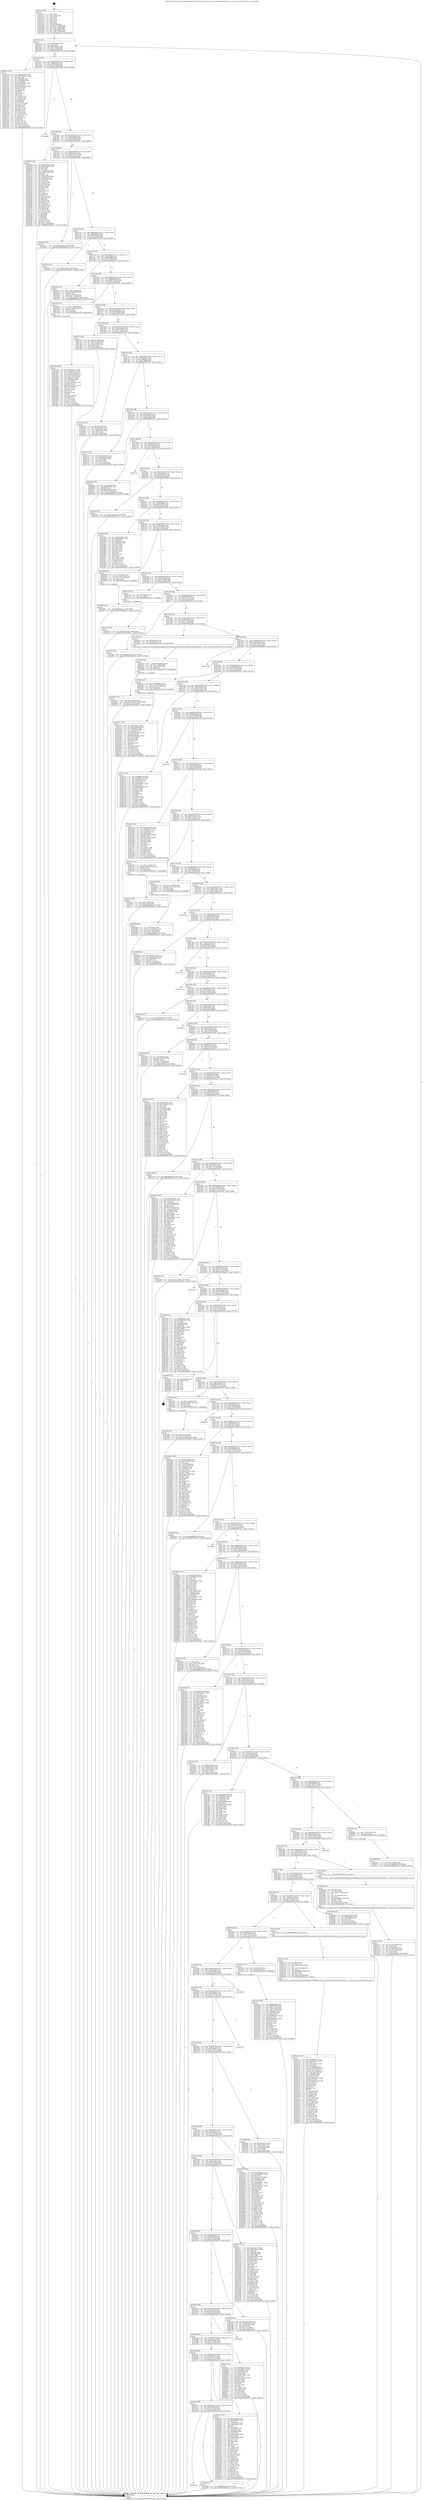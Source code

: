 digraph "0x401270" {
  label = "0x401270 (/mnt/c/Users/mathe/Desktop/tcc/POCII/binaries/extr_linuxarchx86eventsinteluncore.c_is_box_event_Final-ollvm.out::main(0))"
  labelloc = "t"
  node[shape=record]

  Entry [label="",width=0.3,height=0.3,shape=circle,fillcolor=black,style=filled]
  "0x4012a2" [label="{
     0x4012a2 [32]\l
     | [instrs]\l
     &nbsp;&nbsp;0x4012a2 \<+6\>: mov -0x8c(%rbp),%eax\l
     &nbsp;&nbsp;0x4012a8 \<+2\>: mov %eax,%ecx\l
     &nbsp;&nbsp;0x4012aa \<+6\>: sub $0x849d3163,%ecx\l
     &nbsp;&nbsp;0x4012b0 \<+6\>: mov %eax,-0x90(%rbp)\l
     &nbsp;&nbsp;0x4012b6 \<+6\>: mov %ecx,-0x94(%rbp)\l
     &nbsp;&nbsp;0x4012bc \<+6\>: je 0000000000402752 \<main+0x14e2\>\l
  }"]
  "0x402752" [label="{
     0x402752 [147]\l
     | [instrs]\l
     &nbsp;&nbsp;0x402752 \<+5\>: mov $0x6ee50b9c,%eax\l
     &nbsp;&nbsp;0x402757 \<+5\>: mov $0x67d4e251,%ecx\l
     &nbsp;&nbsp;0x40275c \<+2\>: mov $0x1,%dl\l
     &nbsp;&nbsp;0x40275e \<+7\>: mov 0x40505c,%esi\l
     &nbsp;&nbsp;0x402765 \<+7\>: mov 0x405060,%edi\l
     &nbsp;&nbsp;0x40276c \<+3\>: mov %esi,%r8d\l
     &nbsp;&nbsp;0x40276f \<+7\>: add $0x4066a02c,%r8d\l
     &nbsp;&nbsp;0x402776 \<+4\>: sub $0x1,%r8d\l
     &nbsp;&nbsp;0x40277a \<+7\>: sub $0x4066a02c,%r8d\l
     &nbsp;&nbsp;0x402781 \<+4\>: imul %r8d,%esi\l
     &nbsp;&nbsp;0x402785 \<+3\>: and $0x1,%esi\l
     &nbsp;&nbsp;0x402788 \<+3\>: cmp $0x0,%esi\l
     &nbsp;&nbsp;0x40278b \<+4\>: sete %r9b\l
     &nbsp;&nbsp;0x40278f \<+3\>: cmp $0xa,%edi\l
     &nbsp;&nbsp;0x402792 \<+4\>: setl %r10b\l
     &nbsp;&nbsp;0x402796 \<+3\>: mov %r9b,%r11b\l
     &nbsp;&nbsp;0x402799 \<+4\>: xor $0xff,%r11b\l
     &nbsp;&nbsp;0x40279d \<+3\>: mov %r10b,%bl\l
     &nbsp;&nbsp;0x4027a0 \<+3\>: xor $0xff,%bl\l
     &nbsp;&nbsp;0x4027a3 \<+3\>: xor $0x0,%dl\l
     &nbsp;&nbsp;0x4027a6 \<+3\>: mov %r11b,%r14b\l
     &nbsp;&nbsp;0x4027a9 \<+4\>: and $0x0,%r14b\l
     &nbsp;&nbsp;0x4027ad \<+3\>: and %dl,%r9b\l
     &nbsp;&nbsp;0x4027b0 \<+3\>: mov %bl,%r15b\l
     &nbsp;&nbsp;0x4027b3 \<+4\>: and $0x0,%r15b\l
     &nbsp;&nbsp;0x4027b7 \<+3\>: and %dl,%r10b\l
     &nbsp;&nbsp;0x4027ba \<+3\>: or %r9b,%r14b\l
     &nbsp;&nbsp;0x4027bd \<+3\>: or %r10b,%r15b\l
     &nbsp;&nbsp;0x4027c0 \<+3\>: xor %r15b,%r14b\l
     &nbsp;&nbsp;0x4027c3 \<+3\>: or %bl,%r11b\l
     &nbsp;&nbsp;0x4027c6 \<+4\>: xor $0xff,%r11b\l
     &nbsp;&nbsp;0x4027ca \<+3\>: or $0x0,%dl\l
     &nbsp;&nbsp;0x4027cd \<+3\>: and %dl,%r11b\l
     &nbsp;&nbsp;0x4027d0 \<+3\>: or %r11b,%r14b\l
     &nbsp;&nbsp;0x4027d3 \<+4\>: test $0x1,%r14b\l
     &nbsp;&nbsp;0x4027d7 \<+3\>: cmovne %ecx,%eax\l
     &nbsp;&nbsp;0x4027da \<+6\>: mov %eax,-0x8c(%rbp)\l
     &nbsp;&nbsp;0x4027e0 \<+5\>: jmp 0000000000402b12 \<main+0x18a2\>\l
  }"]
  "0x4012c2" [label="{
     0x4012c2 [28]\l
     | [instrs]\l
     &nbsp;&nbsp;0x4012c2 \<+5\>: jmp 00000000004012c7 \<main+0x57\>\l
     &nbsp;&nbsp;0x4012c7 \<+6\>: mov -0x90(%rbp),%eax\l
     &nbsp;&nbsp;0x4012cd \<+5\>: sub $0x85f44cae,%eax\l
     &nbsp;&nbsp;0x4012d2 \<+6\>: mov %eax,-0x98(%rbp)\l
     &nbsp;&nbsp;0x4012d8 \<+6\>: je 0000000000402abb \<main+0x184b\>\l
  }"]
  Exit [label="",width=0.3,height=0.3,shape=circle,fillcolor=black,style=filled,peripheries=2]
  "0x402abb" [label="{
     0x402abb\l
  }", style=dashed]
  "0x4012de" [label="{
     0x4012de [28]\l
     | [instrs]\l
     &nbsp;&nbsp;0x4012de \<+5\>: jmp 00000000004012e3 \<main+0x73\>\l
     &nbsp;&nbsp;0x4012e3 \<+6\>: mov -0x90(%rbp),%eax\l
     &nbsp;&nbsp;0x4012e9 \<+5\>: sub $0x9000bc90,%eax\l
     &nbsp;&nbsp;0x4012ee \<+6\>: mov %eax,-0x9c(%rbp)\l
     &nbsp;&nbsp;0x4012f4 \<+6\>: je 0000000000402002 \<main+0xd92\>\l
  }"]
  "0x402720" [label="{
     0x402720 [15]\l
     | [instrs]\l
     &nbsp;&nbsp;0x402720 \<+10\>: movl $0x849d3163,-0x8c(%rbp)\l
     &nbsp;&nbsp;0x40272a \<+5\>: jmp 0000000000402b12 \<main+0x18a2\>\l
  }"]
  "0x402002" [label="{
     0x402002 [155]\l
     | [instrs]\l
     &nbsp;&nbsp;0x402002 \<+5\>: mov $0x6146b04e,%eax\l
     &nbsp;&nbsp;0x402007 \<+5\>: mov $0xdd2aa6c8,%ecx\l
     &nbsp;&nbsp;0x40200c \<+2\>: mov $0x1,%dl\l
     &nbsp;&nbsp;0x40200e \<+2\>: xor %esi,%esi\l
     &nbsp;&nbsp;0x402010 \<+3\>: mov -0x74(%rbp),%edi\l
     &nbsp;&nbsp;0x402013 \<+3\>: cmp -0x68(%rbp),%edi\l
     &nbsp;&nbsp;0x402016 \<+4\>: setl %r8b\l
     &nbsp;&nbsp;0x40201a \<+4\>: and $0x1,%r8b\l
     &nbsp;&nbsp;0x40201e \<+4\>: mov %r8b,-0x2e(%rbp)\l
     &nbsp;&nbsp;0x402022 \<+7\>: mov 0x40505c,%edi\l
     &nbsp;&nbsp;0x402029 \<+8\>: mov 0x405060,%r9d\l
     &nbsp;&nbsp;0x402031 \<+3\>: sub $0x1,%esi\l
     &nbsp;&nbsp;0x402034 \<+3\>: mov %edi,%r10d\l
     &nbsp;&nbsp;0x402037 \<+3\>: add %esi,%r10d\l
     &nbsp;&nbsp;0x40203a \<+4\>: imul %r10d,%edi\l
     &nbsp;&nbsp;0x40203e \<+3\>: and $0x1,%edi\l
     &nbsp;&nbsp;0x402041 \<+3\>: cmp $0x0,%edi\l
     &nbsp;&nbsp;0x402044 \<+4\>: sete %r8b\l
     &nbsp;&nbsp;0x402048 \<+4\>: cmp $0xa,%r9d\l
     &nbsp;&nbsp;0x40204c \<+4\>: setl %r11b\l
     &nbsp;&nbsp;0x402050 \<+3\>: mov %r8b,%bl\l
     &nbsp;&nbsp;0x402053 \<+3\>: xor $0xff,%bl\l
     &nbsp;&nbsp;0x402056 \<+3\>: mov %r11b,%r14b\l
     &nbsp;&nbsp;0x402059 \<+4\>: xor $0xff,%r14b\l
     &nbsp;&nbsp;0x40205d \<+3\>: xor $0x0,%dl\l
     &nbsp;&nbsp;0x402060 \<+3\>: mov %bl,%r15b\l
     &nbsp;&nbsp;0x402063 \<+4\>: and $0x0,%r15b\l
     &nbsp;&nbsp;0x402067 \<+3\>: and %dl,%r8b\l
     &nbsp;&nbsp;0x40206a \<+3\>: mov %r14b,%r12b\l
     &nbsp;&nbsp;0x40206d \<+4\>: and $0x0,%r12b\l
     &nbsp;&nbsp;0x402071 \<+3\>: and %dl,%r11b\l
     &nbsp;&nbsp;0x402074 \<+3\>: or %r8b,%r15b\l
     &nbsp;&nbsp;0x402077 \<+3\>: or %r11b,%r12b\l
     &nbsp;&nbsp;0x40207a \<+3\>: xor %r12b,%r15b\l
     &nbsp;&nbsp;0x40207d \<+3\>: or %r14b,%bl\l
     &nbsp;&nbsp;0x402080 \<+3\>: xor $0xff,%bl\l
     &nbsp;&nbsp;0x402083 \<+3\>: or $0x0,%dl\l
     &nbsp;&nbsp;0x402086 \<+2\>: and %dl,%bl\l
     &nbsp;&nbsp;0x402088 \<+3\>: or %bl,%r15b\l
     &nbsp;&nbsp;0x40208b \<+4\>: test $0x1,%r15b\l
     &nbsp;&nbsp;0x40208f \<+3\>: cmovne %ecx,%eax\l
     &nbsp;&nbsp;0x402092 \<+6\>: mov %eax,-0x8c(%rbp)\l
     &nbsp;&nbsp;0x402098 \<+5\>: jmp 0000000000402b12 \<main+0x18a2\>\l
  }"]
  "0x4012fa" [label="{
     0x4012fa [28]\l
     | [instrs]\l
     &nbsp;&nbsp;0x4012fa \<+5\>: jmp 00000000004012ff \<main+0x8f\>\l
     &nbsp;&nbsp;0x4012ff \<+6\>: mov -0x90(%rbp),%eax\l
     &nbsp;&nbsp;0x401305 \<+5\>: sub $0x9022271c,%eax\l
     &nbsp;&nbsp;0x40130a \<+6\>: mov %eax,-0xa0(%rbp)\l
     &nbsp;&nbsp;0x401310 \<+6\>: je 0000000000402251 \<main+0xfe1\>\l
  }"]
  "0x4025bb" [label="{
     0x4025bb [15]\l
     | [instrs]\l
     &nbsp;&nbsp;0x4025bb \<+10\>: movl $0xfed3a231,-0x8c(%rbp)\l
     &nbsp;&nbsp;0x4025c5 \<+5\>: jmp 0000000000402b12 \<main+0x18a2\>\l
  }"]
  "0x402251" [label="{
     0x402251 [15]\l
     | [instrs]\l
     &nbsp;&nbsp;0x402251 \<+10\>: movl $0xf306baa2,-0x8c(%rbp)\l
     &nbsp;&nbsp;0x40225b \<+5\>: jmp 0000000000402b12 \<main+0x18a2\>\l
  }"]
  "0x401316" [label="{
     0x401316 [28]\l
     | [instrs]\l
     &nbsp;&nbsp;0x401316 \<+5\>: jmp 000000000040131b \<main+0xab\>\l
     &nbsp;&nbsp;0x40131b \<+6\>: mov -0x90(%rbp),%eax\l
     &nbsp;&nbsp;0x401321 \<+5\>: sub $0x9336992a,%eax\l
     &nbsp;&nbsp;0x401326 \<+6\>: mov %eax,-0xa4(%rbp)\l
     &nbsp;&nbsp;0x40132c \<+6\>: je 000000000040287f \<main+0x160f\>\l
  }"]
  "0x402468" [label="{
     0x402468 [25]\l
     | [instrs]\l
     &nbsp;&nbsp;0x402468 \<+10\>: movl $0x0,-0x88(%rbp)\l
     &nbsp;&nbsp;0x402472 \<+10\>: movl $0x7895248e,-0x8c(%rbp)\l
     &nbsp;&nbsp;0x40247c \<+5\>: jmp 0000000000402b12 \<main+0x18a2\>\l
  }"]
  "0x40287f" [label="{
     0x40287f [15]\l
     | [instrs]\l
     &nbsp;&nbsp;0x40287f \<+10\>: movl $0xae1f087d,-0x8c(%rbp)\l
     &nbsp;&nbsp;0x402889 \<+5\>: jmp 0000000000402b12 \<main+0x18a2\>\l
  }"]
  "0x401332" [label="{
     0x401332 [28]\l
     | [instrs]\l
     &nbsp;&nbsp;0x401332 \<+5\>: jmp 0000000000401337 \<main+0xc7\>\l
     &nbsp;&nbsp;0x401337 \<+6\>: mov -0x90(%rbp),%eax\l
     &nbsp;&nbsp;0x40133d \<+5\>: sub $0x9489d88f,%eax\l
     &nbsp;&nbsp;0x401342 \<+6\>: mov %eax,-0xa8(%rbp)\l
     &nbsp;&nbsp;0x401348 \<+6\>: je 0000000000402434 \<main+0x11c4\>\l
  }"]
  "0x4023c1" [label="{
     0x4023c1 [100]\l
     | [instrs]\l
     &nbsp;&nbsp;0x4023c1 \<+5\>: mov $0xec30a37,%edx\l
     &nbsp;&nbsp;0x4023c6 \<+5\>: mov $0x30389d09,%esi\l
     &nbsp;&nbsp;0x4023cb \<+8\>: mov 0x40505c,%r8d\l
     &nbsp;&nbsp;0x4023d3 \<+8\>: mov 0x405060,%r9d\l
     &nbsp;&nbsp;0x4023db \<+3\>: mov %r8d,%r10d\l
     &nbsp;&nbsp;0x4023de \<+7\>: sub $0xf7d05027,%r10d\l
     &nbsp;&nbsp;0x4023e5 \<+4\>: sub $0x1,%r10d\l
     &nbsp;&nbsp;0x4023e9 \<+7\>: add $0xf7d05027,%r10d\l
     &nbsp;&nbsp;0x4023f0 \<+4\>: imul %r10d,%r8d\l
     &nbsp;&nbsp;0x4023f4 \<+4\>: and $0x1,%r8d\l
     &nbsp;&nbsp;0x4023f8 \<+4\>: cmp $0x0,%r8d\l
     &nbsp;&nbsp;0x4023fc \<+4\>: sete %r11b\l
     &nbsp;&nbsp;0x402400 \<+4\>: cmp $0xa,%r9d\l
     &nbsp;&nbsp;0x402404 \<+3\>: setl %bl\l
     &nbsp;&nbsp;0x402407 \<+3\>: mov %r11b,%r14b\l
     &nbsp;&nbsp;0x40240a \<+3\>: and %bl,%r14b\l
     &nbsp;&nbsp;0x40240d \<+3\>: xor %bl,%r11b\l
     &nbsp;&nbsp;0x402410 \<+3\>: or %r11b,%r14b\l
     &nbsp;&nbsp;0x402413 \<+4\>: test $0x1,%r14b\l
     &nbsp;&nbsp;0x402417 \<+3\>: cmovne %esi,%edx\l
     &nbsp;&nbsp;0x40241a \<+6\>: mov %edx,-0x8c(%rbp)\l
     &nbsp;&nbsp;0x402420 \<+5\>: jmp 0000000000402b12 \<main+0x18a2\>\l
  }"]
  "0x402434" [label="{
     0x402434 [40]\l
     | [instrs]\l
     &nbsp;&nbsp;0x402434 \<+6\>: mov -0x84(%rbp),%eax\l
     &nbsp;&nbsp;0x40243a \<+5\>: sub $0x4eb67209,%eax\l
     &nbsp;&nbsp;0x40243f \<+3\>: add $0x1,%eax\l
     &nbsp;&nbsp;0x402442 \<+5\>: add $0x4eb67209,%eax\l
     &nbsp;&nbsp;0x402447 \<+6\>: mov %eax,-0x84(%rbp)\l
     &nbsp;&nbsp;0x40244d \<+10\>: movl $0x400a2b16,-0x8c(%rbp)\l
     &nbsp;&nbsp;0x402457 \<+5\>: jmp 0000000000402b12 \<main+0x18a2\>\l
  }"]
  "0x40134e" [label="{
     0x40134e [28]\l
     | [instrs]\l
     &nbsp;&nbsp;0x40134e \<+5\>: jmp 0000000000401353 \<main+0xe3\>\l
     &nbsp;&nbsp;0x401353 \<+6\>: mov -0x90(%rbp),%eax\l
     &nbsp;&nbsp;0x401359 \<+5\>: sub $0x9968258a,%eax\l
     &nbsp;&nbsp;0x40135e \<+6\>: mov %eax,-0xac(%rbp)\l
     &nbsp;&nbsp;0x401364 \<+6\>: je 0000000000401d27 \<main+0xab7\>\l
  }"]
  "0x4022d7" [label="{
     0x4022d7 [31]\l
     | [instrs]\l
     &nbsp;&nbsp;0x4022d7 \<+10\>: movl $0x0,-0x84(%rbp)\l
     &nbsp;&nbsp;0x4022e1 \<+10\>: movl $0x400a2b16,-0x8c(%rbp)\l
     &nbsp;&nbsp;0x4022eb \<+6\>: mov %eax,-0x1ac(%rbp)\l
     &nbsp;&nbsp;0x4022f1 \<+5\>: jmp 0000000000402b12 \<main+0x18a2\>\l
  }"]
  "0x401d27" [label="{
     0x401d27 [23]\l
     | [instrs]\l
     &nbsp;&nbsp;0x401d27 \<+7\>: movl $0x1,-0x60(%rbp)\l
     &nbsp;&nbsp;0x401d2e \<+4\>: movslq -0x60(%rbp),%rax\l
     &nbsp;&nbsp;0x401d32 \<+4\>: shl $0x2,%rax\l
     &nbsp;&nbsp;0x401d36 \<+3\>: mov %rax,%rdi\l
     &nbsp;&nbsp;0x401d39 \<+5\>: call 0000000000401050 \<malloc@plt\>\l
     | [calls]\l
     &nbsp;&nbsp;0x401050 \{1\} (unknown)\l
  }"]
  "0x40136a" [label="{
     0x40136a [28]\l
     | [instrs]\l
     &nbsp;&nbsp;0x40136a \<+5\>: jmp 000000000040136f \<main+0xff\>\l
     &nbsp;&nbsp;0x40136f \<+6\>: mov -0x90(%rbp),%eax\l
     &nbsp;&nbsp;0x401375 \<+5\>: sub $0x9cdbb458,%eax\l
     &nbsp;&nbsp;0x40137a \<+6\>: mov %eax,-0xb0(%rbp)\l
     &nbsp;&nbsp;0x401380 \<+6\>: je 0000000000401c76 \<main+0xa06\>\l
  }"]
  "0x4022c0" [label="{
     0x4022c0 [23]\l
     | [instrs]\l
     &nbsp;&nbsp;0x4022c0 \<+10\>: movabs $0x4030b6,%rdi\l
     &nbsp;&nbsp;0x4022ca \<+3\>: mov %eax,-0x80(%rbp)\l
     &nbsp;&nbsp;0x4022cd \<+3\>: mov -0x80(%rbp),%esi\l
     &nbsp;&nbsp;0x4022d0 \<+2\>: mov $0x0,%al\l
     &nbsp;&nbsp;0x4022d2 \<+5\>: call 0000000000401040 \<printf@plt\>\l
     | [calls]\l
     &nbsp;&nbsp;0x401040 \{1\} (unknown)\l
  }"]
  "0x401c76" [label="{
     0x401c76 [30]\l
     | [instrs]\l
     &nbsp;&nbsp;0x401c76 \<+5\>: mov $0x2547b75e,%eax\l
     &nbsp;&nbsp;0x401c7b \<+5\>: mov $0x11e15488,%ecx\l
     &nbsp;&nbsp;0x401c80 \<+3\>: mov -0x5c(%rbp),%edx\l
     &nbsp;&nbsp;0x401c83 \<+3\>: cmp -0x50(%rbp),%edx\l
     &nbsp;&nbsp;0x401c86 \<+3\>: cmovl %ecx,%eax\l
     &nbsp;&nbsp;0x401c89 \<+6\>: mov %eax,-0x8c(%rbp)\l
     &nbsp;&nbsp;0x401c8f \<+5\>: jmp 0000000000402b12 \<main+0x18a2\>\l
  }"]
  "0x401386" [label="{
     0x401386 [28]\l
     | [instrs]\l
     &nbsp;&nbsp;0x401386 \<+5\>: jmp 000000000040138b \<main+0x11b\>\l
     &nbsp;&nbsp;0x40138b \<+6\>: mov -0x90(%rbp),%eax\l
     &nbsp;&nbsp;0x401391 \<+5\>: sub $0x9e7a5120,%eax\l
     &nbsp;&nbsp;0x401396 \<+6\>: mov %eax,-0xb4(%rbp)\l
     &nbsp;&nbsp;0x40139c \<+6\>: je 0000000000401dc4 \<main+0xb54\>\l
  }"]
  "0x40219e" [label="{
     0x40219e [179]\l
     | [instrs]\l
     &nbsp;&nbsp;0x40219e \<+5\>: mov $0xdffbb810,%ecx\l
     &nbsp;&nbsp;0x4021a3 \<+5\>: mov $0x9022271c,%edx\l
     &nbsp;&nbsp;0x4021a8 \<+3\>: mov $0x1,%dil\l
     &nbsp;&nbsp;0x4021ab \<+6\>: mov -0x1a8(%rbp),%esi\l
     &nbsp;&nbsp;0x4021b1 \<+3\>: imul %eax,%esi\l
     &nbsp;&nbsp;0x4021b4 \<+4\>: mov -0x70(%rbp),%r8\l
     &nbsp;&nbsp;0x4021b8 \<+4\>: movslq -0x74(%rbp),%r9\l
     &nbsp;&nbsp;0x4021bc \<+4\>: mov (%r8,%r9,8),%r8\l
     &nbsp;&nbsp;0x4021c0 \<+4\>: movslq -0x7c(%rbp),%r9\l
     &nbsp;&nbsp;0x4021c4 \<+4\>: mov %esi,(%r8,%r9,4)\l
     &nbsp;&nbsp;0x4021c8 \<+7\>: mov 0x40505c,%eax\l
     &nbsp;&nbsp;0x4021cf \<+7\>: mov 0x405060,%esi\l
     &nbsp;&nbsp;0x4021d6 \<+3\>: mov %eax,%r10d\l
     &nbsp;&nbsp;0x4021d9 \<+7\>: add $0xab591d14,%r10d\l
     &nbsp;&nbsp;0x4021e0 \<+4\>: sub $0x1,%r10d\l
     &nbsp;&nbsp;0x4021e4 \<+7\>: sub $0xab591d14,%r10d\l
     &nbsp;&nbsp;0x4021eb \<+4\>: imul %r10d,%eax\l
     &nbsp;&nbsp;0x4021ef \<+3\>: and $0x1,%eax\l
     &nbsp;&nbsp;0x4021f2 \<+3\>: cmp $0x0,%eax\l
     &nbsp;&nbsp;0x4021f5 \<+4\>: sete %r11b\l
     &nbsp;&nbsp;0x4021f9 \<+3\>: cmp $0xa,%esi\l
     &nbsp;&nbsp;0x4021fc \<+3\>: setl %bl\l
     &nbsp;&nbsp;0x4021ff \<+3\>: mov %r11b,%r14b\l
     &nbsp;&nbsp;0x402202 \<+4\>: xor $0xff,%r14b\l
     &nbsp;&nbsp;0x402206 \<+3\>: mov %bl,%r15b\l
     &nbsp;&nbsp;0x402209 \<+4\>: xor $0xff,%r15b\l
     &nbsp;&nbsp;0x40220d \<+4\>: xor $0x1,%dil\l
     &nbsp;&nbsp;0x402211 \<+3\>: mov %r14b,%r12b\l
     &nbsp;&nbsp;0x402214 \<+4\>: and $0xff,%r12b\l
     &nbsp;&nbsp;0x402218 \<+3\>: and %dil,%r11b\l
     &nbsp;&nbsp;0x40221b \<+3\>: mov %r15b,%r13b\l
     &nbsp;&nbsp;0x40221e \<+4\>: and $0xff,%r13b\l
     &nbsp;&nbsp;0x402222 \<+3\>: and %dil,%bl\l
     &nbsp;&nbsp;0x402225 \<+3\>: or %r11b,%r12b\l
     &nbsp;&nbsp;0x402228 \<+3\>: or %bl,%r13b\l
     &nbsp;&nbsp;0x40222b \<+3\>: xor %r13b,%r12b\l
     &nbsp;&nbsp;0x40222e \<+3\>: or %r15b,%r14b\l
     &nbsp;&nbsp;0x402231 \<+4\>: xor $0xff,%r14b\l
     &nbsp;&nbsp;0x402235 \<+4\>: or $0x1,%dil\l
     &nbsp;&nbsp;0x402239 \<+3\>: and %dil,%r14b\l
     &nbsp;&nbsp;0x40223c \<+3\>: or %r14b,%r12b\l
     &nbsp;&nbsp;0x40223f \<+4\>: test $0x1,%r12b\l
     &nbsp;&nbsp;0x402243 \<+3\>: cmovne %edx,%ecx\l
     &nbsp;&nbsp;0x402246 \<+6\>: mov %ecx,-0x8c(%rbp)\l
     &nbsp;&nbsp;0x40224c \<+5\>: jmp 0000000000402b12 \<main+0x18a2\>\l
  }"]
  "0x401dc4" [label="{
     0x401dc4 [30]\l
     | [instrs]\l
     &nbsp;&nbsp;0x401dc4 \<+5\>: mov $0x935aa55,%eax\l
     &nbsp;&nbsp;0x401dc9 \<+5\>: mov $0x49255a0c,%ecx\l
     &nbsp;&nbsp;0x401dce \<+3\>: mov -0x64(%rbp),%edx\l
     &nbsp;&nbsp;0x401dd1 \<+3\>: cmp -0x60(%rbp),%edx\l
     &nbsp;&nbsp;0x401dd4 \<+3\>: cmovl %ecx,%eax\l
     &nbsp;&nbsp;0x401dd7 \<+6\>: mov %eax,-0x8c(%rbp)\l
     &nbsp;&nbsp;0x401ddd \<+5\>: jmp 0000000000402b12 \<main+0x18a2\>\l
  }"]
  "0x4013a2" [label="{
     0x4013a2 [28]\l
     | [instrs]\l
     &nbsp;&nbsp;0x4013a2 \<+5\>: jmp 00000000004013a7 \<main+0x137\>\l
     &nbsp;&nbsp;0x4013a7 \<+6\>: mov -0x90(%rbp),%eax\l
     &nbsp;&nbsp;0x4013ad \<+5\>: sub $0xa298ba52,%eax\l
     &nbsp;&nbsp;0x4013b2 \<+6\>: mov %eax,-0xb8(%rbp)\l
     &nbsp;&nbsp;0x4013b8 \<+6\>: je 0000000000401c27 \<main+0x9b7\>\l
  }"]
  "0x402172" [label="{
     0x402172 [44]\l
     | [instrs]\l
     &nbsp;&nbsp;0x402172 \<+2\>: xor %ecx,%ecx\l
     &nbsp;&nbsp;0x402174 \<+5\>: mov $0x2,%edx\l
     &nbsp;&nbsp;0x402179 \<+6\>: mov %edx,-0x1a4(%rbp)\l
     &nbsp;&nbsp;0x40217f \<+1\>: cltd\l
     &nbsp;&nbsp;0x402180 \<+6\>: mov -0x1a4(%rbp),%esi\l
     &nbsp;&nbsp;0x402186 \<+2\>: idiv %esi\l
     &nbsp;&nbsp;0x402188 \<+6\>: imul $0xfffffffe,%edx,%edx\l
     &nbsp;&nbsp;0x40218e \<+3\>: sub $0x1,%ecx\l
     &nbsp;&nbsp;0x402191 \<+2\>: sub %ecx,%edx\l
     &nbsp;&nbsp;0x402193 \<+6\>: mov %edx,-0x1a8(%rbp)\l
     &nbsp;&nbsp;0x402199 \<+5\>: call 0000000000401160 \<next_i\>\l
     | [calls]\l
     &nbsp;&nbsp;0x401160 \{1\} (/mnt/c/Users/mathe/Desktop/tcc/POCII/binaries/extr_linuxarchx86eventsinteluncore.c_is_box_event_Final-ollvm.out::next_i)\l
  }"]
  "0x401c27" [label="{
     0x401c27 [30]\l
     | [instrs]\l
     &nbsp;&nbsp;0x401c27 \<+5\>: mov $0xc5438bd9,%eax\l
     &nbsp;&nbsp;0x401c2c \<+5\>: mov $0xd38dd1b8,%ecx\l
     &nbsp;&nbsp;0x401c31 \<+3\>: mov -0x34(%rbp),%edx\l
     &nbsp;&nbsp;0x401c34 \<+3\>: cmp $0x0,%edx\l
     &nbsp;&nbsp;0x401c37 \<+3\>: cmove %ecx,%eax\l
     &nbsp;&nbsp;0x401c3a \<+6\>: mov %eax,-0x8c(%rbp)\l
     &nbsp;&nbsp;0x401c40 \<+5\>: jmp 0000000000402b12 \<main+0x18a2\>\l
  }"]
  "0x4013be" [label="{
     0x4013be [28]\l
     | [instrs]\l
     &nbsp;&nbsp;0x4013be \<+5\>: jmp 00000000004013c3 \<main+0x153\>\l
     &nbsp;&nbsp;0x4013c3 \<+6\>: mov -0x90(%rbp),%eax\l
     &nbsp;&nbsp;0x4013c9 \<+5\>: sub $0xa355daec,%eax\l
     &nbsp;&nbsp;0x4013ce \<+6\>: mov %eax,-0xbc(%rbp)\l
     &nbsp;&nbsp;0x4013d4 \<+6\>: je 0000000000402291 \<main+0x1021\>\l
  }"]
  "0x4020d2" [label="{
     0x4020d2 [34]\l
     | [instrs]\l
     &nbsp;&nbsp;0x4020d2 \<+4\>: mov -0x70(%rbp),%rdi\l
     &nbsp;&nbsp;0x4020d6 \<+4\>: movslq -0x74(%rbp),%rcx\l
     &nbsp;&nbsp;0x4020da \<+4\>: mov %rax,(%rdi,%rcx,8)\l
     &nbsp;&nbsp;0x4020de \<+7\>: movl $0x0,-0x7c(%rbp)\l
     &nbsp;&nbsp;0x4020e5 \<+10\>: movl $0x6180b6cc,-0x8c(%rbp)\l
     &nbsp;&nbsp;0x4020ef \<+5\>: jmp 0000000000402b12 \<main+0x18a2\>\l
  }"]
  "0x402291" [label="{
     0x402291 [34]\l
     | [instrs]\l
     &nbsp;&nbsp;0x402291 \<+3\>: mov -0x74(%rbp),%eax\l
     &nbsp;&nbsp;0x402294 \<+5\>: sub $0x64911ef0,%eax\l
     &nbsp;&nbsp;0x402299 \<+3\>: add $0x1,%eax\l
     &nbsp;&nbsp;0x40229c \<+5\>: add $0x64911ef0,%eax\l
     &nbsp;&nbsp;0x4022a1 \<+3\>: mov %eax,-0x74(%rbp)\l
     &nbsp;&nbsp;0x4022a4 \<+10\>: movl $0x44cdafdd,-0x8c(%rbp)\l
     &nbsp;&nbsp;0x4022ae \<+5\>: jmp 0000000000402b12 \<main+0x18a2\>\l
  }"]
  "0x4013da" [label="{
     0x4013da [28]\l
     | [instrs]\l
     &nbsp;&nbsp;0x4013da \<+5\>: jmp 00000000004013df \<main+0x16f\>\l
     &nbsp;&nbsp;0x4013df \<+6\>: mov -0x90(%rbp),%eax\l
     &nbsp;&nbsp;0x4013e5 \<+5\>: sub $0xa4becea0,%eax\l
     &nbsp;&nbsp;0x4013ea \<+6\>: mov %eax,-0xc0(%rbp)\l
     &nbsp;&nbsp;0x4013f0 \<+6\>: je 000000000040273e \<main+0x14ce\>\l
  }"]
  "0x401f8d" [label="{
     0x401f8d [26]\l
     | [instrs]\l
     &nbsp;&nbsp;0x401f8d \<+4\>: mov %rax,-0x70(%rbp)\l
     &nbsp;&nbsp;0x401f91 \<+7\>: movl $0x0,-0x74(%rbp)\l
     &nbsp;&nbsp;0x401f98 \<+10\>: movl $0x44cdafdd,-0x8c(%rbp)\l
     &nbsp;&nbsp;0x401fa2 \<+5\>: jmp 0000000000402b12 \<main+0x18a2\>\l
  }"]
  "0x40273e" [label="{
     0x40273e\l
  }", style=dashed]
  "0x4013f6" [label="{
     0x4013f6 [28]\l
     | [instrs]\l
     &nbsp;&nbsp;0x4013f6 \<+5\>: jmp 00000000004013fb \<main+0x18b\>\l
     &nbsp;&nbsp;0x4013fb \<+6\>: mov -0x90(%rbp),%eax\l
     &nbsp;&nbsp;0x401401 \<+5\>: sub $0xa960918c,%eax\l
     &nbsp;&nbsp;0x401406 \<+6\>: mov %eax,-0xc4(%rbp)\l
     &nbsp;&nbsp;0x40140c \<+6\>: je 0000000000402282 \<main+0x1012\>\l
  }"]
  "0x401e13" [label="{
     0x401e13 [38]\l
     | [instrs]\l
     &nbsp;&nbsp;0x401e13 \<+6\>: mov -0x1a0(%rbp),%ecx\l
     &nbsp;&nbsp;0x401e19 \<+3\>: imul %eax,%ecx\l
     &nbsp;&nbsp;0x401e1c \<+4\>: mov -0x58(%rbp),%rdi\l
     &nbsp;&nbsp;0x401e20 \<+4\>: movslq -0x5c(%rbp),%r8\l
     &nbsp;&nbsp;0x401e24 \<+4\>: mov (%rdi,%r8,8),%rdi\l
     &nbsp;&nbsp;0x401e28 \<+2\>: mov %ecx,(%rdi)\l
     &nbsp;&nbsp;0x401e2a \<+10\>: movl $0xd1fd16b4,-0x8c(%rbp)\l
     &nbsp;&nbsp;0x401e34 \<+5\>: jmp 0000000000402b12 \<main+0x18a2\>\l
  }"]
  "0x402282" [label="{
     0x402282 [15]\l
     | [instrs]\l
     &nbsp;&nbsp;0x402282 \<+10\>: movl $0xa355daec,-0x8c(%rbp)\l
     &nbsp;&nbsp;0x40228c \<+5\>: jmp 0000000000402b12 \<main+0x18a2\>\l
  }"]
  "0x401412" [label="{
     0x401412 [28]\l
     | [instrs]\l
     &nbsp;&nbsp;0x401412 \<+5\>: jmp 0000000000401417 \<main+0x1a7\>\l
     &nbsp;&nbsp;0x401417 \<+6\>: mov -0x90(%rbp),%eax\l
     &nbsp;&nbsp;0x40141d \<+5\>: sub $0xae1f087d,%eax\l
     &nbsp;&nbsp;0x401422 \<+6\>: mov %eax,-0xc8(%rbp)\l
     &nbsp;&nbsp;0x401428 \<+6\>: je 000000000040288e \<main+0x161e\>\l
  }"]
  "0x401de7" [label="{
     0x401de7 [44]\l
     | [instrs]\l
     &nbsp;&nbsp;0x401de7 \<+2\>: xor %ecx,%ecx\l
     &nbsp;&nbsp;0x401de9 \<+5\>: mov $0x2,%edx\l
     &nbsp;&nbsp;0x401dee \<+6\>: mov %edx,-0x19c(%rbp)\l
     &nbsp;&nbsp;0x401df4 \<+1\>: cltd\l
     &nbsp;&nbsp;0x401df5 \<+6\>: mov -0x19c(%rbp),%esi\l
     &nbsp;&nbsp;0x401dfb \<+2\>: idiv %esi\l
     &nbsp;&nbsp;0x401dfd \<+6\>: imul $0xfffffffe,%edx,%edx\l
     &nbsp;&nbsp;0x401e03 \<+3\>: sub $0x1,%ecx\l
     &nbsp;&nbsp;0x401e06 \<+2\>: sub %ecx,%edx\l
     &nbsp;&nbsp;0x401e08 \<+6\>: mov %edx,-0x1a0(%rbp)\l
     &nbsp;&nbsp;0x401e0e \<+5\>: call 0000000000401160 \<next_i\>\l
     | [calls]\l
     &nbsp;&nbsp;0x401160 \{1\} (/mnt/c/Users/mathe/Desktop/tcc/POCII/binaries/extr_linuxarchx86eventsinteluncore.c_is_box_event_Final-ollvm.out::next_i)\l
  }"]
  "0x40288e" [label="{
     0x40288e [86]\l
     | [instrs]\l
     &nbsp;&nbsp;0x40288e \<+5\>: mov $0xb613f437,%eax\l
     &nbsp;&nbsp;0x402893 \<+5\>: mov $0x2a6ff402,%ecx\l
     &nbsp;&nbsp;0x402898 \<+2\>: xor %edx,%edx\l
     &nbsp;&nbsp;0x40289a \<+7\>: mov 0x40505c,%esi\l
     &nbsp;&nbsp;0x4028a1 \<+7\>: mov 0x405060,%edi\l
     &nbsp;&nbsp;0x4028a8 \<+3\>: sub $0x1,%edx\l
     &nbsp;&nbsp;0x4028ab \<+3\>: mov %esi,%r8d\l
     &nbsp;&nbsp;0x4028ae \<+3\>: add %edx,%r8d\l
     &nbsp;&nbsp;0x4028b1 \<+4\>: imul %r8d,%esi\l
     &nbsp;&nbsp;0x4028b5 \<+3\>: and $0x1,%esi\l
     &nbsp;&nbsp;0x4028b8 \<+3\>: cmp $0x0,%esi\l
     &nbsp;&nbsp;0x4028bb \<+4\>: sete %r9b\l
     &nbsp;&nbsp;0x4028bf \<+3\>: cmp $0xa,%edi\l
     &nbsp;&nbsp;0x4028c2 \<+4\>: setl %r10b\l
     &nbsp;&nbsp;0x4028c6 \<+3\>: mov %r9b,%r11b\l
     &nbsp;&nbsp;0x4028c9 \<+3\>: and %r10b,%r11b\l
     &nbsp;&nbsp;0x4028cc \<+3\>: xor %r10b,%r9b\l
     &nbsp;&nbsp;0x4028cf \<+3\>: or %r9b,%r11b\l
     &nbsp;&nbsp;0x4028d2 \<+4\>: test $0x1,%r11b\l
     &nbsp;&nbsp;0x4028d6 \<+3\>: cmovne %ecx,%eax\l
     &nbsp;&nbsp;0x4028d9 \<+6\>: mov %eax,-0x8c(%rbp)\l
     &nbsp;&nbsp;0x4028df \<+5\>: jmp 0000000000402b12 \<main+0x18a2\>\l
  }"]
  "0x40142e" [label="{
     0x40142e [28]\l
     | [instrs]\l
     &nbsp;&nbsp;0x40142e \<+5\>: jmp 0000000000401433 \<main+0x1c3\>\l
     &nbsp;&nbsp;0x401433 \<+6\>: mov -0x90(%rbp),%eax\l
     &nbsp;&nbsp;0x401439 \<+5\>: sub $0xb0fe9992,%eax\l
     &nbsp;&nbsp;0x40143e \<+6\>: mov %eax,-0xcc(%rbp)\l
     &nbsp;&nbsp;0x401444 \<+6\>: je 00000000004025a4 \<main+0x1334\>\l
  }"]
  "0x4019de" [label="{
     0x4019de\l
  }", style=dashed]
  "0x4025a4" [label="{
     0x4025a4 [23]\l
     | [instrs]\l
     &nbsp;&nbsp;0x4025a4 \<+4\>: mov -0x70(%rbp),%rax\l
     &nbsp;&nbsp;0x4025a8 \<+7\>: movslq -0x88(%rbp),%rcx\l
     &nbsp;&nbsp;0x4025af \<+4\>: mov (%rax,%rcx,8),%rax\l
     &nbsp;&nbsp;0x4025b3 \<+3\>: mov %rax,%rdi\l
     &nbsp;&nbsp;0x4025b6 \<+5\>: call 0000000000401030 \<free@plt\>\l
     | [calls]\l
     &nbsp;&nbsp;0x401030 \{1\} (unknown)\l
  }"]
  "0x40144a" [label="{
     0x40144a [28]\l
     | [instrs]\l
     &nbsp;&nbsp;0x40144a \<+5\>: jmp 000000000040144f \<main+0x1df\>\l
     &nbsp;&nbsp;0x40144f \<+6\>: mov -0x90(%rbp),%eax\l
     &nbsp;&nbsp;0x401455 \<+5\>: sub $0xb13bc954,%eax\l
     &nbsp;&nbsp;0x40145a \<+6\>: mov %eax,-0xd0(%rbp)\l
     &nbsp;&nbsp;0x401460 \<+6\>: je 0000000000402714 \<main+0x14a4\>\l
  }"]
  "0x401db5" [label="{
     0x401db5 [15]\l
     | [instrs]\l
     &nbsp;&nbsp;0x401db5 \<+10\>: movl $0x9e7a5120,-0x8c(%rbp)\l
     &nbsp;&nbsp;0x401dbf \<+5\>: jmp 0000000000402b12 \<main+0x18a2\>\l
  }"]
  "0x402714" [label="{
     0x402714 [12]\l
     | [instrs]\l
     &nbsp;&nbsp;0x402714 \<+4\>: mov -0x70(%rbp),%rax\l
     &nbsp;&nbsp;0x402718 \<+3\>: mov %rax,%rdi\l
     &nbsp;&nbsp;0x40271b \<+5\>: call 0000000000401030 \<free@plt\>\l
     | [calls]\l
     &nbsp;&nbsp;0x401030 \{1\} (unknown)\l
  }"]
  "0x401466" [label="{
     0x401466 [28]\l
     | [instrs]\l
     &nbsp;&nbsp;0x401466 \<+5\>: jmp 000000000040146b \<main+0x1fb\>\l
     &nbsp;&nbsp;0x40146b \<+6\>: mov -0x90(%rbp),%eax\l
     &nbsp;&nbsp;0x401471 \<+5\>: sub $0xb47a4112,%eax\l
     &nbsp;&nbsp;0x401476 \<+6\>: mov %eax,-0xd4(%rbp)\l
     &nbsp;&nbsp;0x40147c \<+6\>: je 0000000000401f3c \<main+0xccc\>\l
  }"]
  "0x4019c2" [label="{
     0x4019c2 [28]\l
     | [instrs]\l
     &nbsp;&nbsp;0x4019c2 \<+5\>: jmp 00000000004019c7 \<main+0x757\>\l
     &nbsp;&nbsp;0x4019c7 \<+6\>: mov -0x90(%rbp),%eax\l
     &nbsp;&nbsp;0x4019cd \<+5\>: sub $0x7ed7533f,%eax\l
     &nbsp;&nbsp;0x4019d2 \<+6\>: mov %eax,-0x198(%rbp)\l
     &nbsp;&nbsp;0x4019d8 \<+6\>: je 0000000000401db5 \<main+0xb45\>\l
  }"]
  "0x401f3c" [label="{
     0x401f3c [15]\l
     | [instrs]\l
     &nbsp;&nbsp;0x401f3c \<+10\>: movl $0x9e7a5120,-0x8c(%rbp)\l
     &nbsp;&nbsp;0x401f46 \<+5\>: jmp 0000000000402b12 \<main+0x18a2\>\l
  }"]
  "0x401482" [label="{
     0x401482 [28]\l
     | [instrs]\l
     &nbsp;&nbsp;0x401482 \<+5\>: jmp 0000000000401487 \<main+0x217\>\l
     &nbsp;&nbsp;0x401487 \<+6\>: mov -0x90(%rbp),%eax\l
     &nbsp;&nbsp;0x40148d \<+5\>: sub $0xb57724be,%eax\l
     &nbsp;&nbsp;0x401492 \<+6\>: mov %eax,-0xd8(%rbp)\l
     &nbsp;&nbsp;0x401498 \<+6\>: je 00000000004022b3 \<main+0x1043\>\l
  }"]
  "0x4024dc" [label="{
     0x4024dc [170]\l
     | [instrs]\l
     &nbsp;&nbsp;0x4024dc \<+5\>: mov $0x85f44cae,%eax\l
     &nbsp;&nbsp;0x4024e1 \<+5\>: mov $0x4c6f89f7,%ecx\l
     &nbsp;&nbsp;0x4024e6 \<+2\>: mov $0x1,%dl\l
     &nbsp;&nbsp;0x4024e8 \<+6\>: mov -0x88(%rbp),%esi\l
     &nbsp;&nbsp;0x4024ee \<+3\>: cmp -0x68(%rbp),%esi\l
     &nbsp;&nbsp;0x4024f1 \<+4\>: setl %dil\l
     &nbsp;&nbsp;0x4024f5 \<+4\>: and $0x1,%dil\l
     &nbsp;&nbsp;0x4024f9 \<+4\>: mov %dil,-0x2d(%rbp)\l
     &nbsp;&nbsp;0x4024fd \<+7\>: mov 0x40505c,%esi\l
     &nbsp;&nbsp;0x402504 \<+8\>: mov 0x405060,%r8d\l
     &nbsp;&nbsp;0x40250c \<+3\>: mov %esi,%r9d\l
     &nbsp;&nbsp;0x40250f \<+7\>: sub $0x8a559beb,%r9d\l
     &nbsp;&nbsp;0x402516 \<+4\>: sub $0x1,%r9d\l
     &nbsp;&nbsp;0x40251a \<+7\>: add $0x8a559beb,%r9d\l
     &nbsp;&nbsp;0x402521 \<+4\>: imul %r9d,%esi\l
     &nbsp;&nbsp;0x402525 \<+3\>: and $0x1,%esi\l
     &nbsp;&nbsp;0x402528 \<+3\>: cmp $0x0,%esi\l
     &nbsp;&nbsp;0x40252b \<+4\>: sete %dil\l
     &nbsp;&nbsp;0x40252f \<+4\>: cmp $0xa,%r8d\l
     &nbsp;&nbsp;0x402533 \<+4\>: setl %r10b\l
     &nbsp;&nbsp;0x402537 \<+3\>: mov %dil,%r11b\l
     &nbsp;&nbsp;0x40253a \<+4\>: xor $0xff,%r11b\l
     &nbsp;&nbsp;0x40253e \<+3\>: mov %r10b,%bl\l
     &nbsp;&nbsp;0x402541 \<+3\>: xor $0xff,%bl\l
     &nbsp;&nbsp;0x402544 \<+3\>: xor $0x1,%dl\l
     &nbsp;&nbsp;0x402547 \<+3\>: mov %r11b,%r14b\l
     &nbsp;&nbsp;0x40254a \<+4\>: and $0xff,%r14b\l
     &nbsp;&nbsp;0x40254e \<+3\>: and %dl,%dil\l
     &nbsp;&nbsp;0x402551 \<+3\>: mov %bl,%r15b\l
     &nbsp;&nbsp;0x402554 \<+4\>: and $0xff,%r15b\l
     &nbsp;&nbsp;0x402558 \<+3\>: and %dl,%r10b\l
     &nbsp;&nbsp;0x40255b \<+3\>: or %dil,%r14b\l
     &nbsp;&nbsp;0x40255e \<+3\>: or %r10b,%r15b\l
     &nbsp;&nbsp;0x402561 \<+3\>: xor %r15b,%r14b\l
     &nbsp;&nbsp;0x402564 \<+3\>: or %bl,%r11b\l
     &nbsp;&nbsp;0x402567 \<+4\>: xor $0xff,%r11b\l
     &nbsp;&nbsp;0x40256b \<+3\>: or $0x1,%dl\l
     &nbsp;&nbsp;0x40256e \<+3\>: and %dl,%r11b\l
     &nbsp;&nbsp;0x402571 \<+3\>: or %r11b,%r14b\l
     &nbsp;&nbsp;0x402574 \<+4\>: test $0x1,%r14b\l
     &nbsp;&nbsp;0x402578 \<+3\>: cmovne %ecx,%eax\l
     &nbsp;&nbsp;0x40257b \<+6\>: mov %eax,-0x8c(%rbp)\l
     &nbsp;&nbsp;0x402581 \<+5\>: jmp 0000000000402b12 \<main+0x18a2\>\l
  }"]
  "0x4022b3" [label="{
     0x4022b3 [13]\l
     | [instrs]\l
     &nbsp;&nbsp;0x4022b3 \<+4\>: mov -0x58(%rbp),%rdi\l
     &nbsp;&nbsp;0x4022b7 \<+4\>: mov -0x70(%rbp),%rsi\l
     &nbsp;&nbsp;0x4022bb \<+5\>: call 0000000000401240 \<is_box_event\>\l
     | [calls]\l
     &nbsp;&nbsp;0x401240 \{1\} (/mnt/c/Users/mathe/Desktop/tcc/POCII/binaries/extr_linuxarchx86eventsinteluncore.c_is_box_event_Final-ollvm.out::is_box_event)\l
  }"]
  "0x40149e" [label="{
     0x40149e [28]\l
     | [instrs]\l
     &nbsp;&nbsp;0x40149e \<+5\>: jmp 00000000004014a3 \<main+0x233\>\l
     &nbsp;&nbsp;0x4014a3 \<+6\>: mov -0x90(%rbp),%eax\l
     &nbsp;&nbsp;0x4014a9 \<+5\>: sub $0xb613f437,%eax\l
     &nbsp;&nbsp;0x4014ae \<+6\>: mov %eax,-0xdc(%rbp)\l
     &nbsp;&nbsp;0x4014b4 \<+6\>: je 0000000000402b08 \<main+0x1898\>\l
  }"]
  "0x4019a6" [label="{
     0x4019a6 [28]\l
     | [instrs]\l
     &nbsp;&nbsp;0x4019a6 \<+5\>: jmp 00000000004019ab \<main+0x73b\>\l
     &nbsp;&nbsp;0x4019ab \<+6\>: mov -0x90(%rbp),%eax\l
     &nbsp;&nbsp;0x4019b1 \<+5\>: sub $0x7e60327c,%eax\l
     &nbsp;&nbsp;0x4019b6 \<+6\>: mov %eax,-0x194(%rbp)\l
     &nbsp;&nbsp;0x4019bc \<+6\>: je 00000000004024dc \<main+0x126c\>\l
  }"]
  "0x402b08" [label="{
     0x402b08\l
  }", style=dashed]
  "0x4014ba" [label="{
     0x4014ba [28]\l
     | [instrs]\l
     &nbsp;&nbsp;0x4014ba \<+5\>: jmp 00000000004014bf \<main+0x24f\>\l
     &nbsp;&nbsp;0x4014bf \<+6\>: mov -0x90(%rbp),%eax\l
     &nbsp;&nbsp;0x4014c5 \<+5\>: sub $0xbc7932a9,%eax\l
     &nbsp;&nbsp;0x4014ca \<+6\>: mov %eax,-0xe0(%rbp)\l
     &nbsp;&nbsp;0x4014d0 \<+6\>: je 00000000004023aa \<main+0x113a\>\l
  }"]
  "0x402481" [label="{
     0x402481 [91]\l
     | [instrs]\l
     &nbsp;&nbsp;0x402481 \<+5\>: mov $0x85f44cae,%eax\l
     &nbsp;&nbsp;0x402486 \<+5\>: mov $0x7e60327c,%ecx\l
     &nbsp;&nbsp;0x40248b \<+7\>: mov 0x40505c,%edx\l
     &nbsp;&nbsp;0x402492 \<+7\>: mov 0x405060,%esi\l
     &nbsp;&nbsp;0x402499 \<+2\>: mov %edx,%edi\l
     &nbsp;&nbsp;0x40249b \<+6\>: sub $0x851312bc,%edi\l
     &nbsp;&nbsp;0x4024a1 \<+3\>: sub $0x1,%edi\l
     &nbsp;&nbsp;0x4024a4 \<+6\>: add $0x851312bc,%edi\l
     &nbsp;&nbsp;0x4024aa \<+3\>: imul %edi,%edx\l
     &nbsp;&nbsp;0x4024ad \<+3\>: and $0x1,%edx\l
     &nbsp;&nbsp;0x4024b0 \<+3\>: cmp $0x0,%edx\l
     &nbsp;&nbsp;0x4024b3 \<+4\>: sete %r8b\l
     &nbsp;&nbsp;0x4024b7 \<+3\>: cmp $0xa,%esi\l
     &nbsp;&nbsp;0x4024ba \<+4\>: setl %r9b\l
     &nbsp;&nbsp;0x4024be \<+3\>: mov %r8b,%r10b\l
     &nbsp;&nbsp;0x4024c1 \<+3\>: and %r9b,%r10b\l
     &nbsp;&nbsp;0x4024c4 \<+3\>: xor %r9b,%r8b\l
     &nbsp;&nbsp;0x4024c7 \<+3\>: or %r8b,%r10b\l
     &nbsp;&nbsp;0x4024ca \<+4\>: test $0x1,%r10b\l
     &nbsp;&nbsp;0x4024ce \<+3\>: cmovne %ecx,%eax\l
     &nbsp;&nbsp;0x4024d1 \<+6\>: mov %eax,-0x8c(%rbp)\l
     &nbsp;&nbsp;0x4024d7 \<+5\>: jmp 0000000000402b12 \<main+0x18a2\>\l
  }"]
  "0x4023aa" [label="{
     0x4023aa [23]\l
     | [instrs]\l
     &nbsp;&nbsp;0x4023aa \<+4\>: mov -0x58(%rbp),%rax\l
     &nbsp;&nbsp;0x4023ae \<+7\>: movslq -0x84(%rbp),%rcx\l
     &nbsp;&nbsp;0x4023b5 \<+4\>: mov (%rax,%rcx,8),%rax\l
     &nbsp;&nbsp;0x4023b9 \<+3\>: mov %rax,%rdi\l
     &nbsp;&nbsp;0x4023bc \<+5\>: call 0000000000401030 \<free@plt\>\l
     | [calls]\l
     &nbsp;&nbsp;0x401030 \{1\} (unknown)\l
  }"]
  "0x4014d6" [label="{
     0x4014d6 [28]\l
     | [instrs]\l
     &nbsp;&nbsp;0x4014d6 \<+5\>: jmp 00000000004014db \<main+0x26b\>\l
     &nbsp;&nbsp;0x4014db \<+6\>: mov -0x90(%rbp),%eax\l
     &nbsp;&nbsp;0x4014e1 \<+5\>: sub $0xbcd7c8e3,%eax\l
     &nbsp;&nbsp;0x4014e6 \<+6\>: mov %eax,-0xe4(%rbp)\l
     &nbsp;&nbsp;0x4014ec \<+6\>: je 0000000000402112 \<main+0xea2\>\l
  }"]
  "0x40198a" [label="{
     0x40198a [28]\l
     | [instrs]\l
     &nbsp;&nbsp;0x40198a \<+5\>: jmp 000000000040198f \<main+0x71f\>\l
     &nbsp;&nbsp;0x40198f \<+6\>: mov -0x90(%rbp),%eax\l
     &nbsp;&nbsp;0x401995 \<+5\>: sub $0x7895248e,%eax\l
     &nbsp;&nbsp;0x40199a \<+6\>: mov %eax,-0x190(%rbp)\l
     &nbsp;&nbsp;0x4019a0 \<+6\>: je 0000000000402481 \<main+0x1211\>\l
  }"]
  "0x402112" [label="{
     0x402112 [91]\l
     | [instrs]\l
     &nbsp;&nbsp;0x402112 \<+5\>: mov $0xdffbb810,%eax\l
     &nbsp;&nbsp;0x402117 \<+5\>: mov $0x4f931b4e,%ecx\l
     &nbsp;&nbsp;0x40211c \<+7\>: mov 0x40505c,%edx\l
     &nbsp;&nbsp;0x402123 \<+7\>: mov 0x405060,%esi\l
     &nbsp;&nbsp;0x40212a \<+2\>: mov %edx,%edi\l
     &nbsp;&nbsp;0x40212c \<+6\>: sub $0x96850043,%edi\l
     &nbsp;&nbsp;0x402132 \<+3\>: sub $0x1,%edi\l
     &nbsp;&nbsp;0x402135 \<+6\>: add $0x96850043,%edi\l
     &nbsp;&nbsp;0x40213b \<+3\>: imul %edi,%edx\l
     &nbsp;&nbsp;0x40213e \<+3\>: and $0x1,%edx\l
     &nbsp;&nbsp;0x402141 \<+3\>: cmp $0x0,%edx\l
     &nbsp;&nbsp;0x402144 \<+4\>: sete %r8b\l
     &nbsp;&nbsp;0x402148 \<+3\>: cmp $0xa,%esi\l
     &nbsp;&nbsp;0x40214b \<+4\>: setl %r9b\l
     &nbsp;&nbsp;0x40214f \<+3\>: mov %r8b,%r10b\l
     &nbsp;&nbsp;0x402152 \<+3\>: and %r9b,%r10b\l
     &nbsp;&nbsp;0x402155 \<+3\>: xor %r9b,%r8b\l
     &nbsp;&nbsp;0x402158 \<+3\>: or %r8b,%r10b\l
     &nbsp;&nbsp;0x40215b \<+4\>: test $0x1,%r10b\l
     &nbsp;&nbsp;0x40215f \<+3\>: cmovne %ecx,%eax\l
     &nbsp;&nbsp;0x402162 \<+6\>: mov %eax,-0x8c(%rbp)\l
     &nbsp;&nbsp;0x402168 \<+5\>: jmp 0000000000402b12 \<main+0x18a2\>\l
  }"]
  "0x4014f2" [label="{
     0x4014f2 [28]\l
     | [instrs]\l
     &nbsp;&nbsp;0x4014f2 \<+5\>: jmp 00000000004014f7 \<main+0x287\>\l
     &nbsp;&nbsp;0x4014f7 \<+6\>: mov -0x90(%rbp),%eax\l
     &nbsp;&nbsp;0x4014fd \<+5\>: sub $0xc5438bd9,%eax\l
     &nbsp;&nbsp;0x401502 \<+6\>: mov %eax,-0xe8(%rbp)\l
     &nbsp;&nbsp;0x401508 \<+6\>: je 000000000040272f \<main+0x14bf\>\l
  }"]
  "0x402af2" [label="{
     0x402af2\l
  }", style=dashed]
  "0x40272f" [label="{
     0x40272f\l
  }", style=dashed]
  "0x40150e" [label="{
     0x40150e [28]\l
     | [instrs]\l
     &nbsp;&nbsp;0x40150e \<+5\>: jmp 0000000000401513 \<main+0x2a3\>\l
     &nbsp;&nbsp;0x401513 \<+6\>: mov -0x90(%rbp),%eax\l
     &nbsp;&nbsp;0x401519 \<+5\>: sub $0xd1fd16b4,%eax\l
     &nbsp;&nbsp;0x40151e \<+6\>: mov %eax,-0xec(%rbp)\l
     &nbsp;&nbsp;0x401524 \<+6\>: je 0000000000401e39 \<main+0xbc9\>\l
  }"]
  "0x401d3e" [label="{
     0x401d3e [119]\l
     | [instrs]\l
     &nbsp;&nbsp;0x401d3e \<+5\>: mov $0x310cacc7,%ecx\l
     &nbsp;&nbsp;0x401d43 \<+5\>: mov $0x7ed7533f,%edx\l
     &nbsp;&nbsp;0x401d48 \<+4\>: mov -0x58(%rbp),%rdi\l
     &nbsp;&nbsp;0x401d4c \<+4\>: movslq -0x5c(%rbp),%rsi\l
     &nbsp;&nbsp;0x401d50 \<+4\>: mov %rax,(%rdi,%rsi,8)\l
     &nbsp;&nbsp;0x401d54 \<+7\>: movl $0x0,-0x64(%rbp)\l
     &nbsp;&nbsp;0x401d5b \<+8\>: mov 0x40505c,%r8d\l
     &nbsp;&nbsp;0x401d63 \<+8\>: mov 0x405060,%r9d\l
     &nbsp;&nbsp;0x401d6b \<+3\>: mov %r8d,%r10d\l
     &nbsp;&nbsp;0x401d6e \<+7\>: sub $0x1ae64cc3,%r10d\l
     &nbsp;&nbsp;0x401d75 \<+4\>: sub $0x1,%r10d\l
     &nbsp;&nbsp;0x401d79 \<+7\>: add $0x1ae64cc3,%r10d\l
     &nbsp;&nbsp;0x401d80 \<+4\>: imul %r10d,%r8d\l
     &nbsp;&nbsp;0x401d84 \<+4\>: and $0x1,%r8d\l
     &nbsp;&nbsp;0x401d88 \<+4\>: cmp $0x0,%r8d\l
     &nbsp;&nbsp;0x401d8c \<+4\>: sete %r11b\l
     &nbsp;&nbsp;0x401d90 \<+4\>: cmp $0xa,%r9d\l
     &nbsp;&nbsp;0x401d94 \<+3\>: setl %bl\l
     &nbsp;&nbsp;0x401d97 \<+3\>: mov %r11b,%r14b\l
     &nbsp;&nbsp;0x401d9a \<+3\>: and %bl,%r14b\l
     &nbsp;&nbsp;0x401d9d \<+3\>: xor %bl,%r11b\l
     &nbsp;&nbsp;0x401da0 \<+3\>: or %r11b,%r14b\l
     &nbsp;&nbsp;0x401da3 \<+4\>: test $0x1,%r14b\l
     &nbsp;&nbsp;0x401da7 \<+3\>: cmovne %edx,%ecx\l
     &nbsp;&nbsp;0x401daa \<+6\>: mov %ecx,-0x8c(%rbp)\l
     &nbsp;&nbsp;0x401db0 \<+5\>: jmp 0000000000402b12 \<main+0x18a2\>\l
  }"]
  "0x401e39" [label="{
     0x401e39 [91]\l
     | [instrs]\l
     &nbsp;&nbsp;0x401e39 \<+5\>: mov $0x29a09cbd,%eax\l
     &nbsp;&nbsp;0x401e3e \<+5\>: mov $0x274e611,%ecx\l
     &nbsp;&nbsp;0x401e43 \<+7\>: mov 0x40505c,%edx\l
     &nbsp;&nbsp;0x401e4a \<+7\>: mov 0x405060,%esi\l
     &nbsp;&nbsp;0x401e51 \<+2\>: mov %edx,%edi\l
     &nbsp;&nbsp;0x401e53 \<+6\>: add $0x783bc10d,%edi\l
     &nbsp;&nbsp;0x401e59 \<+3\>: sub $0x1,%edi\l
     &nbsp;&nbsp;0x401e5c \<+6\>: sub $0x783bc10d,%edi\l
     &nbsp;&nbsp;0x401e62 \<+3\>: imul %edi,%edx\l
     &nbsp;&nbsp;0x401e65 \<+3\>: and $0x1,%edx\l
     &nbsp;&nbsp;0x401e68 \<+3\>: cmp $0x0,%edx\l
     &nbsp;&nbsp;0x401e6b \<+4\>: sete %r8b\l
     &nbsp;&nbsp;0x401e6f \<+3\>: cmp $0xa,%esi\l
     &nbsp;&nbsp;0x401e72 \<+4\>: setl %r9b\l
     &nbsp;&nbsp;0x401e76 \<+3\>: mov %r8b,%r10b\l
     &nbsp;&nbsp;0x401e79 \<+3\>: and %r9b,%r10b\l
     &nbsp;&nbsp;0x401e7c \<+3\>: xor %r9b,%r8b\l
     &nbsp;&nbsp;0x401e7f \<+3\>: or %r8b,%r10b\l
     &nbsp;&nbsp;0x401e82 \<+4\>: test $0x1,%r10b\l
     &nbsp;&nbsp;0x401e86 \<+3\>: cmovne %ecx,%eax\l
     &nbsp;&nbsp;0x401e89 \<+6\>: mov %eax,-0x8c(%rbp)\l
     &nbsp;&nbsp;0x401e8f \<+5\>: jmp 0000000000402b12 \<main+0x18a2\>\l
  }"]
  "0x40152a" [label="{
     0x40152a [28]\l
     | [instrs]\l
     &nbsp;&nbsp;0x40152a \<+5\>: jmp 000000000040152f \<main+0x2bf\>\l
     &nbsp;&nbsp;0x40152f \<+6\>: mov -0x90(%rbp),%eax\l
     &nbsp;&nbsp;0x401535 \<+5\>: sub $0xd38dd1b8,%eax\l
     &nbsp;&nbsp;0x40153a \<+6\>: mov %eax,-0xf0(%rbp)\l
     &nbsp;&nbsp;0x401540 \<+6\>: je 0000000000401c45 \<main+0x9d5\>\l
  }"]
  "0x401c5c" [label="{
     0x401c5c [26]\l
     | [instrs]\l
     &nbsp;&nbsp;0x401c5c \<+4\>: mov %rax,-0x58(%rbp)\l
     &nbsp;&nbsp;0x401c60 \<+7\>: movl $0x0,-0x5c(%rbp)\l
     &nbsp;&nbsp;0x401c67 \<+10\>: movl $0x9cdbb458,-0x8c(%rbp)\l
     &nbsp;&nbsp;0x401c71 \<+5\>: jmp 0000000000402b12 \<main+0x18a2\>\l
  }"]
  "0x401c45" [label="{
     0x401c45 [23]\l
     | [instrs]\l
     &nbsp;&nbsp;0x401c45 \<+7\>: movl $0x1,-0x50(%rbp)\l
     &nbsp;&nbsp;0x401c4c \<+4\>: movslq -0x50(%rbp),%rax\l
     &nbsp;&nbsp;0x401c50 \<+4\>: shl $0x3,%rax\l
     &nbsp;&nbsp;0x401c54 \<+3\>: mov %rax,%rdi\l
     &nbsp;&nbsp;0x401c57 \<+5\>: call 0000000000401050 \<malloc@plt\>\l
     | [calls]\l
     &nbsp;&nbsp;0x401050 \{1\} (unknown)\l
  }"]
  "0x401546" [label="{
     0x401546 [28]\l
     | [instrs]\l
     &nbsp;&nbsp;0x401546 \<+5\>: jmp 000000000040154b \<main+0x2db\>\l
     &nbsp;&nbsp;0x40154b \<+6\>: mov -0x90(%rbp),%eax\l
     &nbsp;&nbsp;0x401551 \<+5\>: sub $0xda2844fe,%eax\l
     &nbsp;&nbsp;0x401556 \<+6\>: mov %eax,-0xf4(%rbp)\l
     &nbsp;&nbsp;0x40155c \<+6\>: je 00000000004020bb \<main+0xe4b\>\l
  }"]
  "0x401baf" [label="{
     0x401baf [105]\l
     | [instrs]\l
     &nbsp;&nbsp;0x401baf \<+5\>: mov $0xfd02e3e4,%ecx\l
     &nbsp;&nbsp;0x401bb4 \<+5\>: mov $0xff031fef,%edx\l
     &nbsp;&nbsp;0x401bb9 \<+3\>: mov %eax,-0x4c(%rbp)\l
     &nbsp;&nbsp;0x401bbc \<+3\>: mov -0x4c(%rbp),%eax\l
     &nbsp;&nbsp;0x401bbf \<+3\>: mov %eax,-0x34(%rbp)\l
     &nbsp;&nbsp;0x401bc2 \<+7\>: mov 0x40505c,%eax\l
     &nbsp;&nbsp;0x401bc9 \<+7\>: mov 0x405060,%esi\l
     &nbsp;&nbsp;0x401bd0 \<+3\>: mov %eax,%r8d\l
     &nbsp;&nbsp;0x401bd3 \<+7\>: sub $0x866bec1d,%r8d\l
     &nbsp;&nbsp;0x401bda \<+4\>: sub $0x1,%r8d\l
     &nbsp;&nbsp;0x401bde \<+7\>: add $0x866bec1d,%r8d\l
     &nbsp;&nbsp;0x401be5 \<+4\>: imul %r8d,%eax\l
     &nbsp;&nbsp;0x401be9 \<+3\>: and $0x1,%eax\l
     &nbsp;&nbsp;0x401bec \<+3\>: cmp $0x0,%eax\l
     &nbsp;&nbsp;0x401bef \<+4\>: sete %r9b\l
     &nbsp;&nbsp;0x401bf3 \<+3\>: cmp $0xa,%esi\l
     &nbsp;&nbsp;0x401bf6 \<+4\>: setl %r10b\l
     &nbsp;&nbsp;0x401bfa \<+3\>: mov %r9b,%r11b\l
     &nbsp;&nbsp;0x401bfd \<+3\>: and %r10b,%r11b\l
     &nbsp;&nbsp;0x401c00 \<+3\>: xor %r10b,%r9b\l
     &nbsp;&nbsp;0x401c03 \<+3\>: or %r9b,%r11b\l
     &nbsp;&nbsp;0x401c06 \<+4\>: test $0x1,%r11b\l
     &nbsp;&nbsp;0x401c0a \<+3\>: cmovne %edx,%ecx\l
     &nbsp;&nbsp;0x401c0d \<+6\>: mov %ecx,-0x8c(%rbp)\l
     &nbsp;&nbsp;0x401c13 \<+5\>: jmp 0000000000402b12 \<main+0x18a2\>\l
  }"]
  "0x4020bb" [label="{
     0x4020bb [23]\l
     | [instrs]\l
     &nbsp;&nbsp;0x4020bb \<+7\>: movl $0x1,-0x78(%rbp)\l
     &nbsp;&nbsp;0x4020c2 \<+4\>: movslq -0x78(%rbp),%rax\l
     &nbsp;&nbsp;0x4020c6 \<+4\>: shl $0x2,%rax\l
     &nbsp;&nbsp;0x4020ca \<+3\>: mov %rax,%rdi\l
     &nbsp;&nbsp;0x4020cd \<+5\>: call 0000000000401050 \<malloc@plt\>\l
     | [calls]\l
     &nbsp;&nbsp;0x401050 \{1\} (unknown)\l
  }"]
  "0x401562" [label="{
     0x401562 [28]\l
     | [instrs]\l
     &nbsp;&nbsp;0x401562 \<+5\>: jmp 0000000000401567 \<main+0x2f7\>\l
     &nbsp;&nbsp;0x401567 \<+6\>: mov -0x90(%rbp),%eax\l
     &nbsp;&nbsp;0x40156d \<+5\>: sub $0xda501647,%eax\l
     &nbsp;&nbsp;0x401572 \<+6\>: mov %eax,-0xf8(%rbp)\l
     &nbsp;&nbsp;0x401578 \<+6\>: je 0000000000401a99 \<main+0x829\>\l
  }"]
  "0x401270" [label="{
     0x401270 [50]\l
     | [instrs]\l
     &nbsp;&nbsp;0x401270 \<+1\>: push %rbp\l
     &nbsp;&nbsp;0x401271 \<+3\>: mov %rsp,%rbp\l
     &nbsp;&nbsp;0x401274 \<+2\>: push %r15\l
     &nbsp;&nbsp;0x401276 \<+2\>: push %r14\l
     &nbsp;&nbsp;0x401278 \<+2\>: push %r13\l
     &nbsp;&nbsp;0x40127a \<+2\>: push %r12\l
     &nbsp;&nbsp;0x40127c \<+1\>: push %rbx\l
     &nbsp;&nbsp;0x40127d \<+7\>: sub $0x198,%rsp\l
     &nbsp;&nbsp;0x401284 \<+7\>: movl $0x0,-0x3c(%rbp)\l
     &nbsp;&nbsp;0x40128b \<+3\>: mov %edi,-0x40(%rbp)\l
     &nbsp;&nbsp;0x40128e \<+4\>: mov %rsi,-0x48(%rbp)\l
     &nbsp;&nbsp;0x401292 \<+3\>: mov -0x40(%rbp),%edi\l
     &nbsp;&nbsp;0x401295 \<+3\>: mov %edi,-0x38(%rbp)\l
     &nbsp;&nbsp;0x401298 \<+10\>: movl $0x6c494125,-0x8c(%rbp)\l
  }"]
  "0x401a99" [label="{
     0x401a99\l
  }", style=dashed]
  "0x40157e" [label="{
     0x40157e [28]\l
     | [instrs]\l
     &nbsp;&nbsp;0x40157e \<+5\>: jmp 0000000000401583 \<main+0x313\>\l
     &nbsp;&nbsp;0x401583 \<+6\>: mov -0x90(%rbp),%eax\l
     &nbsp;&nbsp;0x401589 \<+5\>: sub $0xdd2aa6c8,%eax\l
     &nbsp;&nbsp;0x40158e \<+6\>: mov %eax,-0xfc(%rbp)\l
     &nbsp;&nbsp;0x401594 \<+6\>: je 000000000040209d \<main+0xe2d\>\l
  }"]
  "0x402b12" [label="{
     0x402b12 [5]\l
     | [instrs]\l
     &nbsp;&nbsp;0x402b12 \<+5\>: jmp 00000000004012a2 \<main+0x32\>\l
  }"]
  "0x40209d" [label="{
     0x40209d [30]\l
     | [instrs]\l
     &nbsp;&nbsp;0x40209d \<+5\>: mov $0xb57724be,%eax\l
     &nbsp;&nbsp;0x4020a2 \<+5\>: mov $0xda2844fe,%ecx\l
     &nbsp;&nbsp;0x4020a7 \<+3\>: mov -0x2e(%rbp),%dl\l
     &nbsp;&nbsp;0x4020aa \<+3\>: test $0x1,%dl\l
     &nbsp;&nbsp;0x4020ad \<+3\>: cmovne %ecx,%eax\l
     &nbsp;&nbsp;0x4020b0 \<+6\>: mov %eax,-0x8c(%rbp)\l
     &nbsp;&nbsp;0x4020b6 \<+5\>: jmp 0000000000402b12 \<main+0x18a2\>\l
  }"]
  "0x40159a" [label="{
     0x40159a [28]\l
     | [instrs]\l
     &nbsp;&nbsp;0x40159a \<+5\>: jmp 000000000040159f \<main+0x32f\>\l
     &nbsp;&nbsp;0x40159f \<+6\>: mov -0x90(%rbp),%eax\l
     &nbsp;&nbsp;0x4015a5 \<+5\>: sub $0xdffbb810,%eax\l
     &nbsp;&nbsp;0x4015aa \<+6\>: mov %eax,-0x100(%rbp)\l
     &nbsp;&nbsp;0x4015b0 \<+6\>: je 0000000000402a38 \<main+0x17c8\>\l
  }"]
  "0x40196e" [label="{
     0x40196e [28]\l
     | [instrs]\l
     &nbsp;&nbsp;0x40196e \<+5\>: jmp 0000000000401973 \<main+0x703\>\l
     &nbsp;&nbsp;0x401973 \<+6\>: mov -0x90(%rbp),%eax\l
     &nbsp;&nbsp;0x401979 \<+5\>: sub $0x6ee50b9c,%eax\l
     &nbsp;&nbsp;0x40197e \<+6\>: mov %eax,-0x18c(%rbp)\l
     &nbsp;&nbsp;0x401984 \<+6\>: je 0000000000402af2 \<main+0x1882\>\l
  }"]
  "0x402a38" [label="{
     0x402a38\l
  }", style=dashed]
  "0x4015b6" [label="{
     0x4015b6 [28]\l
     | [instrs]\l
     &nbsp;&nbsp;0x4015b6 \<+5\>: jmp 00000000004015bb \<main+0x34b\>\l
     &nbsp;&nbsp;0x4015bb \<+6\>: mov -0x90(%rbp),%eax\l
     &nbsp;&nbsp;0x4015c1 \<+5\>: sub $0xe3f0a34b,%eax\l
     &nbsp;&nbsp;0x4015c6 \<+6\>: mov %eax,-0x104(%rbp)\l
     &nbsp;&nbsp;0x4015cc \<+6\>: je 0000000000402aca \<main+0x185a\>\l
  }"]
  "0x4019e8" [label="{
     0x4019e8 [30]\l
     | [instrs]\l
     &nbsp;&nbsp;0x4019e8 \<+5\>: mov $0x3e010ef7,%eax\l
     &nbsp;&nbsp;0x4019ed \<+5\>: mov $0x4872b21f,%ecx\l
     &nbsp;&nbsp;0x4019f2 \<+3\>: mov -0x38(%rbp),%edx\l
     &nbsp;&nbsp;0x4019f5 \<+3\>: cmp $0x2,%edx\l
     &nbsp;&nbsp;0x4019f8 \<+3\>: cmovne %ecx,%eax\l
     &nbsp;&nbsp;0x4019fb \<+6\>: mov %eax,-0x8c(%rbp)\l
     &nbsp;&nbsp;0x401a01 \<+5\>: jmp 0000000000402b12 \<main+0x18a2\>\l
  }"]
  "0x402aca" [label="{
     0x402aca\l
  }", style=dashed]
  "0x4015d2" [label="{
     0x4015d2 [28]\l
     | [instrs]\l
     &nbsp;&nbsp;0x4015d2 \<+5\>: jmp 00000000004015d7 \<main+0x367\>\l
     &nbsp;&nbsp;0x4015d7 \<+6\>: mov -0x90(%rbp),%eax\l
     &nbsp;&nbsp;0x4015dd \<+5\>: sub $0xed59a879,%eax\l
     &nbsp;&nbsp;0x4015e2 \<+6\>: mov %eax,-0x108(%rbp)\l
     &nbsp;&nbsp;0x4015e8 \<+6\>: je 0000000000402705 \<main+0x1495\>\l
  }"]
  "0x401952" [label="{
     0x401952 [28]\l
     | [instrs]\l
     &nbsp;&nbsp;0x401952 \<+5\>: jmp 0000000000401957 \<main+0x6e7\>\l
     &nbsp;&nbsp;0x401957 \<+6\>: mov -0x90(%rbp),%eax\l
     &nbsp;&nbsp;0x40195d \<+5\>: sub $0x6c494125,%eax\l
     &nbsp;&nbsp;0x401962 \<+6\>: mov %eax,-0x188(%rbp)\l
     &nbsp;&nbsp;0x401968 \<+6\>: je 00000000004019e8 \<main+0x778\>\l
  }"]
  "0x402705" [label="{
     0x402705 [15]\l
     | [instrs]\l
     &nbsp;&nbsp;0x402705 \<+10\>: movl $0x7895248e,-0x8c(%rbp)\l
     &nbsp;&nbsp;0x40270f \<+5\>: jmp 0000000000402b12 \<main+0x18a2\>\l
  }"]
  "0x4015ee" [label="{
     0x4015ee [28]\l
     | [instrs]\l
     &nbsp;&nbsp;0x4015ee \<+5\>: jmp 00000000004015f3 \<main+0x383\>\l
     &nbsp;&nbsp;0x4015f3 \<+6\>: mov -0x90(%rbp),%eax\l
     &nbsp;&nbsp;0x4015f9 \<+5\>: sub $0xf0f432be,%eax\l
     &nbsp;&nbsp;0x4015fe \<+6\>: mov %eax,-0x10c(%rbp)\l
     &nbsp;&nbsp;0x401604 \<+6\>: je 0000000000402992 \<main+0x1722\>\l
  }"]
  "0x402317" [label="{
     0x402317 [147]\l
     | [instrs]\l
     &nbsp;&nbsp;0x402317 \<+5\>: mov $0xec30a37,%eax\l
     &nbsp;&nbsp;0x40231c \<+5\>: mov $0xbc7932a9,%ecx\l
     &nbsp;&nbsp;0x402321 \<+2\>: mov $0x1,%dl\l
     &nbsp;&nbsp;0x402323 \<+7\>: mov 0x40505c,%esi\l
     &nbsp;&nbsp;0x40232a \<+7\>: mov 0x405060,%edi\l
     &nbsp;&nbsp;0x402331 \<+3\>: mov %esi,%r8d\l
     &nbsp;&nbsp;0x402334 \<+7\>: sub $0x8eee9f79,%r8d\l
     &nbsp;&nbsp;0x40233b \<+4\>: sub $0x1,%r8d\l
     &nbsp;&nbsp;0x40233f \<+7\>: add $0x8eee9f79,%r8d\l
     &nbsp;&nbsp;0x402346 \<+4\>: imul %r8d,%esi\l
     &nbsp;&nbsp;0x40234a \<+3\>: and $0x1,%esi\l
     &nbsp;&nbsp;0x40234d \<+3\>: cmp $0x0,%esi\l
     &nbsp;&nbsp;0x402350 \<+4\>: sete %r9b\l
     &nbsp;&nbsp;0x402354 \<+3\>: cmp $0xa,%edi\l
     &nbsp;&nbsp;0x402357 \<+4\>: setl %r10b\l
     &nbsp;&nbsp;0x40235b \<+3\>: mov %r9b,%r11b\l
     &nbsp;&nbsp;0x40235e \<+4\>: xor $0xff,%r11b\l
     &nbsp;&nbsp;0x402362 \<+3\>: mov %r10b,%bl\l
     &nbsp;&nbsp;0x402365 \<+3\>: xor $0xff,%bl\l
     &nbsp;&nbsp;0x402368 \<+3\>: xor $0x0,%dl\l
     &nbsp;&nbsp;0x40236b \<+3\>: mov %r11b,%r14b\l
     &nbsp;&nbsp;0x40236e \<+4\>: and $0x0,%r14b\l
     &nbsp;&nbsp;0x402372 \<+3\>: and %dl,%r9b\l
     &nbsp;&nbsp;0x402375 \<+3\>: mov %bl,%r15b\l
     &nbsp;&nbsp;0x402378 \<+4\>: and $0x0,%r15b\l
     &nbsp;&nbsp;0x40237c \<+3\>: and %dl,%r10b\l
     &nbsp;&nbsp;0x40237f \<+3\>: or %r9b,%r14b\l
     &nbsp;&nbsp;0x402382 \<+3\>: or %r10b,%r15b\l
     &nbsp;&nbsp;0x402385 \<+3\>: xor %r15b,%r14b\l
     &nbsp;&nbsp;0x402388 \<+3\>: or %bl,%r11b\l
     &nbsp;&nbsp;0x40238b \<+4\>: xor $0xff,%r11b\l
     &nbsp;&nbsp;0x40238f \<+3\>: or $0x0,%dl\l
     &nbsp;&nbsp;0x402392 \<+3\>: and %dl,%r11b\l
     &nbsp;&nbsp;0x402395 \<+3\>: or %r11b,%r14b\l
     &nbsp;&nbsp;0x402398 \<+4\>: test $0x1,%r14b\l
     &nbsp;&nbsp;0x40239c \<+3\>: cmovne %ecx,%eax\l
     &nbsp;&nbsp;0x40239f \<+6\>: mov %eax,-0x8c(%rbp)\l
     &nbsp;&nbsp;0x4023a5 \<+5\>: jmp 0000000000402b12 \<main+0x18a2\>\l
  }"]
  "0x402992" [label="{
     0x402992\l
  }", style=dashed]
  "0x40160a" [label="{
     0x40160a [28]\l
     | [instrs]\l
     &nbsp;&nbsp;0x40160a \<+5\>: jmp 000000000040160f \<main+0x39f\>\l
     &nbsp;&nbsp;0x40160f \<+6\>: mov -0x90(%rbp),%eax\l
     &nbsp;&nbsp;0x401615 \<+5\>: sub $0xf306baa2,%eax\l
     &nbsp;&nbsp;0x40161a \<+6\>: mov %eax,-0x110(%rbp)\l
     &nbsp;&nbsp;0x401620 \<+6\>: je 0000000000402260 \<main+0xff0\>\l
  }"]
  "0x401936" [label="{
     0x401936 [28]\l
     | [instrs]\l
     &nbsp;&nbsp;0x401936 \<+5\>: jmp 000000000040193b \<main+0x6cb\>\l
     &nbsp;&nbsp;0x40193b \<+6\>: mov -0x90(%rbp),%eax\l
     &nbsp;&nbsp;0x401941 \<+5\>: sub $0x68ec4d36,%eax\l
     &nbsp;&nbsp;0x401946 \<+6\>: mov %eax,-0x184(%rbp)\l
     &nbsp;&nbsp;0x40194c \<+6\>: je 0000000000402317 \<main+0x10a7\>\l
  }"]
  "0x402260" [label="{
     0x402260 [34]\l
     | [instrs]\l
     &nbsp;&nbsp;0x402260 \<+3\>: mov -0x7c(%rbp),%eax\l
     &nbsp;&nbsp;0x402263 \<+5\>: add $0x21475ab6,%eax\l
     &nbsp;&nbsp;0x402268 \<+3\>: add $0x1,%eax\l
     &nbsp;&nbsp;0x40226b \<+5\>: sub $0x21475ab6,%eax\l
     &nbsp;&nbsp;0x402270 \<+3\>: mov %eax,-0x7c(%rbp)\l
     &nbsp;&nbsp;0x402273 \<+10\>: movl $0x6180b6cc,-0x8c(%rbp)\l
     &nbsp;&nbsp;0x40227d \<+5\>: jmp 0000000000402b12 \<main+0x18a2\>\l
  }"]
  "0x401626" [label="{
     0x401626 [28]\l
     | [instrs]\l
     &nbsp;&nbsp;0x401626 \<+5\>: jmp 000000000040162b \<main+0x3bb\>\l
     &nbsp;&nbsp;0x40162b \<+6\>: mov -0x90(%rbp),%eax\l
     &nbsp;&nbsp;0x401631 \<+5\>: sub $0xfd02e3e4,%eax\l
     &nbsp;&nbsp;0x401636 \<+6\>: mov %eax,-0x114(%rbp)\l
     &nbsp;&nbsp;0x40163c \<+6\>: je 00000000004029ad \<main+0x173d\>\l
  }"]
  "0x4027e5" [label="{
     0x4027e5 [154]\l
     | [instrs]\l
     &nbsp;&nbsp;0x4027e5 \<+5\>: mov $0x6ee50b9c,%eax\l
     &nbsp;&nbsp;0x4027ea \<+5\>: mov $0x9336992a,%ecx\l
     &nbsp;&nbsp;0x4027ef \<+2\>: mov $0x1,%dl\l
     &nbsp;&nbsp;0x4027f1 \<+7\>: movl $0x0,-0x3c(%rbp)\l
     &nbsp;&nbsp;0x4027f8 \<+7\>: mov 0x40505c,%esi\l
     &nbsp;&nbsp;0x4027ff \<+7\>: mov 0x405060,%edi\l
     &nbsp;&nbsp;0x402806 \<+3\>: mov %esi,%r8d\l
     &nbsp;&nbsp;0x402809 \<+7\>: add $0x8a66cb27,%r8d\l
     &nbsp;&nbsp;0x402810 \<+4\>: sub $0x1,%r8d\l
     &nbsp;&nbsp;0x402814 \<+7\>: sub $0x8a66cb27,%r8d\l
     &nbsp;&nbsp;0x40281b \<+4\>: imul %r8d,%esi\l
     &nbsp;&nbsp;0x40281f \<+3\>: and $0x1,%esi\l
     &nbsp;&nbsp;0x402822 \<+3\>: cmp $0x0,%esi\l
     &nbsp;&nbsp;0x402825 \<+4\>: sete %r9b\l
     &nbsp;&nbsp;0x402829 \<+3\>: cmp $0xa,%edi\l
     &nbsp;&nbsp;0x40282c \<+4\>: setl %r10b\l
     &nbsp;&nbsp;0x402830 \<+3\>: mov %r9b,%r11b\l
     &nbsp;&nbsp;0x402833 \<+4\>: xor $0xff,%r11b\l
     &nbsp;&nbsp;0x402837 \<+3\>: mov %r10b,%bl\l
     &nbsp;&nbsp;0x40283a \<+3\>: xor $0xff,%bl\l
     &nbsp;&nbsp;0x40283d \<+3\>: xor $0x0,%dl\l
     &nbsp;&nbsp;0x402840 \<+3\>: mov %r11b,%r14b\l
     &nbsp;&nbsp;0x402843 \<+4\>: and $0x0,%r14b\l
     &nbsp;&nbsp;0x402847 \<+3\>: and %dl,%r9b\l
     &nbsp;&nbsp;0x40284a \<+3\>: mov %bl,%r15b\l
     &nbsp;&nbsp;0x40284d \<+4\>: and $0x0,%r15b\l
     &nbsp;&nbsp;0x402851 \<+3\>: and %dl,%r10b\l
     &nbsp;&nbsp;0x402854 \<+3\>: or %r9b,%r14b\l
     &nbsp;&nbsp;0x402857 \<+3\>: or %r10b,%r15b\l
     &nbsp;&nbsp;0x40285a \<+3\>: xor %r15b,%r14b\l
     &nbsp;&nbsp;0x40285d \<+3\>: or %bl,%r11b\l
     &nbsp;&nbsp;0x402860 \<+4\>: xor $0xff,%r11b\l
     &nbsp;&nbsp;0x402864 \<+3\>: or $0x0,%dl\l
     &nbsp;&nbsp;0x402867 \<+3\>: and %dl,%r11b\l
     &nbsp;&nbsp;0x40286a \<+3\>: or %r11b,%r14b\l
     &nbsp;&nbsp;0x40286d \<+4\>: test $0x1,%r14b\l
     &nbsp;&nbsp;0x402871 \<+3\>: cmovne %ecx,%eax\l
     &nbsp;&nbsp;0x402874 \<+6\>: mov %eax,-0x8c(%rbp)\l
     &nbsp;&nbsp;0x40287a \<+5\>: jmp 0000000000402b12 \<main+0x18a2\>\l
  }"]
  "0x4029ad" [label="{
     0x4029ad\l
  }", style=dashed]
  "0x401642" [label="{
     0x401642 [28]\l
     | [instrs]\l
     &nbsp;&nbsp;0x401642 \<+5\>: jmp 0000000000401647 \<main+0x3d7\>\l
     &nbsp;&nbsp;0x401647 \<+6\>: mov -0x90(%rbp),%eax\l
     &nbsp;&nbsp;0x40164d \<+5\>: sub $0xfed3a231,%eax\l
     &nbsp;&nbsp;0x401652 \<+6\>: mov %eax,-0x118(%rbp)\l
     &nbsp;&nbsp;0x401658 \<+6\>: je 00000000004025ca \<main+0x135a\>\l
  }"]
  "0x40191a" [label="{
     0x40191a [28]\l
     | [instrs]\l
     &nbsp;&nbsp;0x40191a \<+5\>: jmp 000000000040191f \<main+0x6af\>\l
     &nbsp;&nbsp;0x40191f \<+6\>: mov -0x90(%rbp),%eax\l
     &nbsp;&nbsp;0x401925 \<+5\>: sub $0x67d4e251,%eax\l
     &nbsp;&nbsp;0x40192a \<+6\>: mov %eax,-0x180(%rbp)\l
     &nbsp;&nbsp;0x401930 \<+6\>: je 00000000004027e5 \<main+0x1575\>\l
  }"]
  "0x4025ca" [label="{
     0x4025ca [137]\l
     | [instrs]\l
     &nbsp;&nbsp;0x4025ca \<+5\>: mov $0xe3f0a34b,%eax\l
     &nbsp;&nbsp;0x4025cf \<+5\>: mov $0x36392e06,%ecx\l
     &nbsp;&nbsp;0x4025d4 \<+2\>: mov $0x1,%dl\l
     &nbsp;&nbsp;0x4025d6 \<+2\>: xor %esi,%esi\l
     &nbsp;&nbsp;0x4025d8 \<+7\>: mov 0x40505c,%edi\l
     &nbsp;&nbsp;0x4025df \<+8\>: mov 0x405060,%r8d\l
     &nbsp;&nbsp;0x4025e7 \<+3\>: sub $0x1,%esi\l
     &nbsp;&nbsp;0x4025ea \<+3\>: mov %edi,%r9d\l
     &nbsp;&nbsp;0x4025ed \<+3\>: add %esi,%r9d\l
     &nbsp;&nbsp;0x4025f0 \<+4\>: imul %r9d,%edi\l
     &nbsp;&nbsp;0x4025f4 \<+3\>: and $0x1,%edi\l
     &nbsp;&nbsp;0x4025f7 \<+3\>: cmp $0x0,%edi\l
     &nbsp;&nbsp;0x4025fa \<+4\>: sete %r10b\l
     &nbsp;&nbsp;0x4025fe \<+4\>: cmp $0xa,%r8d\l
     &nbsp;&nbsp;0x402602 \<+4\>: setl %r11b\l
     &nbsp;&nbsp;0x402606 \<+3\>: mov %r10b,%bl\l
     &nbsp;&nbsp;0x402609 \<+3\>: xor $0xff,%bl\l
     &nbsp;&nbsp;0x40260c \<+3\>: mov %r11b,%r14b\l
     &nbsp;&nbsp;0x40260f \<+4\>: xor $0xff,%r14b\l
     &nbsp;&nbsp;0x402613 \<+3\>: xor $0x0,%dl\l
     &nbsp;&nbsp;0x402616 \<+3\>: mov %bl,%r15b\l
     &nbsp;&nbsp;0x402619 \<+4\>: and $0x0,%r15b\l
     &nbsp;&nbsp;0x40261d \<+3\>: and %dl,%r10b\l
     &nbsp;&nbsp;0x402620 \<+3\>: mov %r14b,%r12b\l
     &nbsp;&nbsp;0x402623 \<+4\>: and $0x0,%r12b\l
     &nbsp;&nbsp;0x402627 \<+3\>: and %dl,%r11b\l
     &nbsp;&nbsp;0x40262a \<+3\>: or %r10b,%r15b\l
     &nbsp;&nbsp;0x40262d \<+3\>: or %r11b,%r12b\l
     &nbsp;&nbsp;0x402630 \<+3\>: xor %r12b,%r15b\l
     &nbsp;&nbsp;0x402633 \<+3\>: or %r14b,%bl\l
     &nbsp;&nbsp;0x402636 \<+3\>: xor $0xff,%bl\l
     &nbsp;&nbsp;0x402639 \<+3\>: or $0x0,%dl\l
     &nbsp;&nbsp;0x40263c \<+2\>: and %dl,%bl\l
     &nbsp;&nbsp;0x40263e \<+3\>: or %bl,%r15b\l
     &nbsp;&nbsp;0x402641 \<+4\>: test $0x1,%r15b\l
     &nbsp;&nbsp;0x402645 \<+3\>: cmovne %ecx,%eax\l
     &nbsp;&nbsp;0x402648 \<+6\>: mov %eax,-0x8c(%rbp)\l
     &nbsp;&nbsp;0x40264e \<+5\>: jmp 0000000000402b12 \<main+0x18a2\>\l
  }"]
  "0x40165e" [label="{
     0x40165e [28]\l
     | [instrs]\l
     &nbsp;&nbsp;0x40165e \<+5\>: jmp 0000000000401663 \<main+0x3f3\>\l
     &nbsp;&nbsp;0x401663 \<+6\>: mov -0x90(%rbp),%eax\l
     &nbsp;&nbsp;0x401669 \<+5\>: sub $0xff031fef,%eax\l
     &nbsp;&nbsp;0x40166e \<+6\>: mov %eax,-0x11c(%rbp)\l
     &nbsp;&nbsp;0x401674 \<+6\>: je 0000000000401c18 \<main+0x9a8\>\l
  }"]
  "0x4020f4" [label="{
     0x4020f4 [30]\l
     | [instrs]\l
     &nbsp;&nbsp;0x4020f4 \<+5\>: mov $0xa960918c,%eax\l
     &nbsp;&nbsp;0x4020f9 \<+5\>: mov $0xbcd7c8e3,%ecx\l
     &nbsp;&nbsp;0x4020fe \<+3\>: mov -0x7c(%rbp),%edx\l
     &nbsp;&nbsp;0x402101 \<+3\>: cmp -0x78(%rbp),%edx\l
     &nbsp;&nbsp;0x402104 \<+3\>: cmovl %ecx,%eax\l
     &nbsp;&nbsp;0x402107 \<+6\>: mov %eax,-0x8c(%rbp)\l
     &nbsp;&nbsp;0x40210d \<+5\>: jmp 0000000000402b12 \<main+0x18a2\>\l
  }"]
  "0x401c18" [label="{
     0x401c18 [15]\l
     | [instrs]\l
     &nbsp;&nbsp;0x401c18 \<+10\>: movl $0xa298ba52,-0x8c(%rbp)\l
     &nbsp;&nbsp;0x401c22 \<+5\>: jmp 0000000000402b12 \<main+0x18a2\>\l
  }"]
  "0x40167a" [label="{
     0x40167a [28]\l
     | [instrs]\l
     &nbsp;&nbsp;0x40167a \<+5\>: jmp 000000000040167f \<main+0x40f\>\l
     &nbsp;&nbsp;0x40167f \<+6\>: mov -0x90(%rbp),%eax\l
     &nbsp;&nbsp;0x401685 \<+5\>: sub $0x274e611,%eax\l
     &nbsp;&nbsp;0x40168a \<+6\>: mov %eax,-0x120(%rbp)\l
     &nbsp;&nbsp;0x401690 \<+6\>: je 0000000000401e94 \<main+0xc24\>\l
  }"]
  "0x4018fe" [label="{
     0x4018fe [28]\l
     | [instrs]\l
     &nbsp;&nbsp;0x4018fe \<+5\>: jmp 0000000000401903 \<main+0x693\>\l
     &nbsp;&nbsp;0x401903 \<+6\>: mov -0x90(%rbp),%eax\l
     &nbsp;&nbsp;0x401909 \<+5\>: sub $0x6180b6cc,%eax\l
     &nbsp;&nbsp;0x40190e \<+6\>: mov %eax,-0x17c(%rbp)\l
     &nbsp;&nbsp;0x401914 \<+6\>: je 00000000004020f4 \<main+0xe84\>\l
  }"]
  "0x401e94" [label="{
     0x401e94 [168]\l
     | [instrs]\l
     &nbsp;&nbsp;0x401e94 \<+5\>: mov $0x29a09cbd,%eax\l
     &nbsp;&nbsp;0x401e99 \<+5\>: mov $0xb47a4112,%ecx\l
     &nbsp;&nbsp;0x401e9e \<+2\>: mov $0x1,%dl\l
     &nbsp;&nbsp;0x401ea0 \<+3\>: mov -0x64(%rbp),%esi\l
     &nbsp;&nbsp;0x401ea3 \<+6\>: sub $0xe7f72148,%esi\l
     &nbsp;&nbsp;0x401ea9 \<+3\>: add $0x1,%esi\l
     &nbsp;&nbsp;0x401eac \<+6\>: add $0xe7f72148,%esi\l
     &nbsp;&nbsp;0x401eb2 \<+3\>: mov %esi,-0x64(%rbp)\l
     &nbsp;&nbsp;0x401eb5 \<+7\>: mov 0x40505c,%esi\l
     &nbsp;&nbsp;0x401ebc \<+7\>: mov 0x405060,%edi\l
     &nbsp;&nbsp;0x401ec3 \<+3\>: mov %esi,%r8d\l
     &nbsp;&nbsp;0x401ec6 \<+7\>: sub $0xc4f2e656,%r8d\l
     &nbsp;&nbsp;0x401ecd \<+4\>: sub $0x1,%r8d\l
     &nbsp;&nbsp;0x401ed1 \<+7\>: add $0xc4f2e656,%r8d\l
     &nbsp;&nbsp;0x401ed8 \<+4\>: imul %r8d,%esi\l
     &nbsp;&nbsp;0x401edc \<+3\>: and $0x1,%esi\l
     &nbsp;&nbsp;0x401edf \<+3\>: cmp $0x0,%esi\l
     &nbsp;&nbsp;0x401ee2 \<+4\>: sete %r9b\l
     &nbsp;&nbsp;0x401ee6 \<+3\>: cmp $0xa,%edi\l
     &nbsp;&nbsp;0x401ee9 \<+4\>: setl %r10b\l
     &nbsp;&nbsp;0x401eed \<+3\>: mov %r9b,%r11b\l
     &nbsp;&nbsp;0x401ef0 \<+4\>: xor $0xff,%r11b\l
     &nbsp;&nbsp;0x401ef4 \<+3\>: mov %r10b,%bl\l
     &nbsp;&nbsp;0x401ef7 \<+3\>: xor $0xff,%bl\l
     &nbsp;&nbsp;0x401efa \<+3\>: xor $0x0,%dl\l
     &nbsp;&nbsp;0x401efd \<+3\>: mov %r11b,%r14b\l
     &nbsp;&nbsp;0x401f00 \<+4\>: and $0x0,%r14b\l
     &nbsp;&nbsp;0x401f04 \<+3\>: and %dl,%r9b\l
     &nbsp;&nbsp;0x401f07 \<+3\>: mov %bl,%r15b\l
     &nbsp;&nbsp;0x401f0a \<+4\>: and $0x0,%r15b\l
     &nbsp;&nbsp;0x401f0e \<+3\>: and %dl,%r10b\l
     &nbsp;&nbsp;0x401f11 \<+3\>: or %r9b,%r14b\l
     &nbsp;&nbsp;0x401f14 \<+3\>: or %r10b,%r15b\l
     &nbsp;&nbsp;0x401f17 \<+3\>: xor %r15b,%r14b\l
     &nbsp;&nbsp;0x401f1a \<+3\>: or %bl,%r11b\l
     &nbsp;&nbsp;0x401f1d \<+4\>: xor $0xff,%r11b\l
     &nbsp;&nbsp;0x401f21 \<+3\>: or $0x0,%dl\l
     &nbsp;&nbsp;0x401f24 \<+3\>: and %dl,%r11b\l
     &nbsp;&nbsp;0x401f27 \<+3\>: or %r11b,%r14b\l
     &nbsp;&nbsp;0x401f2a \<+4\>: test $0x1,%r14b\l
     &nbsp;&nbsp;0x401f2e \<+3\>: cmovne %ecx,%eax\l
     &nbsp;&nbsp;0x401f31 \<+6\>: mov %eax,-0x8c(%rbp)\l
     &nbsp;&nbsp;0x401f37 \<+5\>: jmp 0000000000402b12 \<main+0x18a2\>\l
  }"]
  "0x401696" [label="{
     0x401696 [28]\l
     | [instrs]\l
     &nbsp;&nbsp;0x401696 \<+5\>: jmp 000000000040169b \<main+0x42b\>\l
     &nbsp;&nbsp;0x40169b \<+6\>: mov -0x90(%rbp),%eax\l
     &nbsp;&nbsp;0x4016a1 \<+5\>: sub $0x935aa55,%eax\l
     &nbsp;&nbsp;0x4016a6 \<+6\>: mov %eax,-0x124(%rbp)\l
     &nbsp;&nbsp;0x4016ac \<+6\>: je 0000000000401f4b \<main+0xcdb\>\l
  }"]
  "0x402a29" [label="{
     0x402a29\l
  }", style=dashed]
  "0x401f4b" [label="{
     0x401f4b [15]\l
     | [instrs]\l
     &nbsp;&nbsp;0x401f4b \<+10\>: movl $0x373a08eb,-0x8c(%rbp)\l
     &nbsp;&nbsp;0x401f55 \<+5\>: jmp 0000000000402b12 \<main+0x18a2\>\l
  }"]
  "0x4016b2" [label="{
     0x4016b2 [28]\l
     | [instrs]\l
     &nbsp;&nbsp;0x4016b2 \<+5\>: jmp 00000000004016b7 \<main+0x447\>\l
     &nbsp;&nbsp;0x4016b7 \<+6\>: mov -0x90(%rbp),%eax\l
     &nbsp;&nbsp;0x4016bd \<+5\>: sub $0xec30a37,%eax\l
     &nbsp;&nbsp;0x4016c2 \<+6\>: mov %eax,-0x128(%rbp)\l
     &nbsp;&nbsp;0x4016c8 \<+6\>: je 0000000000402a95 \<main+0x1825\>\l
  }"]
  "0x4018e2" [label="{
     0x4018e2 [28]\l
     | [instrs]\l
     &nbsp;&nbsp;0x4018e2 \<+5\>: jmp 00000000004018e7 \<main+0x677\>\l
     &nbsp;&nbsp;0x4018e7 \<+6\>: mov -0x90(%rbp),%eax\l
     &nbsp;&nbsp;0x4018ed \<+5\>: sub $0x6146b04e,%eax\l
     &nbsp;&nbsp;0x4018f2 \<+6\>: mov %eax,-0x178(%rbp)\l
     &nbsp;&nbsp;0x4018f8 \<+6\>: je 0000000000402a29 \<main+0x17b9\>\l
  }"]
  "0x402a95" [label="{
     0x402a95\l
  }", style=dashed]
  "0x4016ce" [label="{
     0x4016ce [28]\l
     | [instrs]\l
     &nbsp;&nbsp;0x4016ce \<+5\>: jmp 00000000004016d3 \<main+0x463\>\l
     &nbsp;&nbsp;0x4016d3 \<+6\>: mov -0x90(%rbp),%eax\l
     &nbsp;&nbsp;0x4016d9 \<+5\>: sub $0x11e15488,%eax\l
     &nbsp;&nbsp;0x4016de \<+6\>: mov %eax,-0x12c(%rbp)\l
     &nbsp;&nbsp;0x4016e4 \<+6\>: je 0000000000401c94 \<main+0xa24\>\l
  }"]
  "0x401b00" [label="{
     0x401b00\l
  }", style=dashed]
  "0x401c94" [label="{
     0x401c94 [147]\l
     | [instrs]\l
     &nbsp;&nbsp;0x401c94 \<+5\>: mov $0x310cacc7,%eax\l
     &nbsp;&nbsp;0x401c99 \<+5\>: mov $0x9968258a,%ecx\l
     &nbsp;&nbsp;0x401c9e \<+2\>: mov $0x1,%dl\l
     &nbsp;&nbsp;0x401ca0 \<+7\>: mov 0x40505c,%esi\l
     &nbsp;&nbsp;0x401ca7 \<+7\>: mov 0x405060,%edi\l
     &nbsp;&nbsp;0x401cae \<+3\>: mov %esi,%r8d\l
     &nbsp;&nbsp;0x401cb1 \<+7\>: add $0x2cacbee3,%r8d\l
     &nbsp;&nbsp;0x401cb8 \<+4\>: sub $0x1,%r8d\l
     &nbsp;&nbsp;0x401cbc \<+7\>: sub $0x2cacbee3,%r8d\l
     &nbsp;&nbsp;0x401cc3 \<+4\>: imul %r8d,%esi\l
     &nbsp;&nbsp;0x401cc7 \<+3\>: and $0x1,%esi\l
     &nbsp;&nbsp;0x401cca \<+3\>: cmp $0x0,%esi\l
     &nbsp;&nbsp;0x401ccd \<+4\>: sete %r9b\l
     &nbsp;&nbsp;0x401cd1 \<+3\>: cmp $0xa,%edi\l
     &nbsp;&nbsp;0x401cd4 \<+4\>: setl %r10b\l
     &nbsp;&nbsp;0x401cd8 \<+3\>: mov %r9b,%r11b\l
     &nbsp;&nbsp;0x401cdb \<+4\>: xor $0xff,%r11b\l
     &nbsp;&nbsp;0x401cdf \<+3\>: mov %r10b,%bl\l
     &nbsp;&nbsp;0x401ce2 \<+3\>: xor $0xff,%bl\l
     &nbsp;&nbsp;0x401ce5 \<+3\>: xor $0x1,%dl\l
     &nbsp;&nbsp;0x401ce8 \<+3\>: mov %r11b,%r14b\l
     &nbsp;&nbsp;0x401ceb \<+4\>: and $0xff,%r14b\l
     &nbsp;&nbsp;0x401cef \<+3\>: and %dl,%r9b\l
     &nbsp;&nbsp;0x401cf2 \<+3\>: mov %bl,%r15b\l
     &nbsp;&nbsp;0x401cf5 \<+4\>: and $0xff,%r15b\l
     &nbsp;&nbsp;0x401cf9 \<+3\>: and %dl,%r10b\l
     &nbsp;&nbsp;0x401cfc \<+3\>: or %r9b,%r14b\l
     &nbsp;&nbsp;0x401cff \<+3\>: or %r10b,%r15b\l
     &nbsp;&nbsp;0x401d02 \<+3\>: xor %r15b,%r14b\l
     &nbsp;&nbsp;0x401d05 \<+3\>: or %bl,%r11b\l
     &nbsp;&nbsp;0x401d08 \<+4\>: xor $0xff,%r11b\l
     &nbsp;&nbsp;0x401d0c \<+3\>: or $0x1,%dl\l
     &nbsp;&nbsp;0x401d0f \<+3\>: and %dl,%r11b\l
     &nbsp;&nbsp;0x401d12 \<+3\>: or %r11b,%r14b\l
     &nbsp;&nbsp;0x401d15 \<+4\>: test $0x1,%r14b\l
     &nbsp;&nbsp;0x401d19 \<+3\>: cmovne %ecx,%eax\l
     &nbsp;&nbsp;0x401d1c \<+6\>: mov %eax,-0x8c(%rbp)\l
     &nbsp;&nbsp;0x401d22 \<+5\>: jmp 0000000000402b12 \<main+0x18a2\>\l
  }"]
  "0x4016ea" [label="{
     0x4016ea [28]\l
     | [instrs]\l
     &nbsp;&nbsp;0x4016ea \<+5\>: jmp 00000000004016ef \<main+0x47f\>\l
     &nbsp;&nbsp;0x4016ef \<+6\>: mov -0x90(%rbp),%eax\l
     &nbsp;&nbsp;0x4016f5 \<+5\>: sub $0x16c73288,%eax\l
     &nbsp;&nbsp;0x4016fa \<+6\>: mov %eax,-0x130(%rbp)\l
     &nbsp;&nbsp;0x401700 \<+6\>: je 000000000040297d \<main+0x170d\>\l
  }"]
  "0x4018c6" [label="{
     0x4018c6 [28]\l
     | [instrs]\l
     &nbsp;&nbsp;0x4018c6 \<+5\>: jmp 00000000004018cb \<main+0x65b\>\l
     &nbsp;&nbsp;0x4018cb \<+6\>: mov -0x90(%rbp),%eax\l
     &nbsp;&nbsp;0x4018d1 \<+5\>: sub $0x591c8afe,%eax\l
     &nbsp;&nbsp;0x4018d6 \<+6\>: mov %eax,-0x174(%rbp)\l
     &nbsp;&nbsp;0x4018dc \<+6\>: je 0000000000401b00 \<main+0x890\>\l
  }"]
  "0x40297d" [label="{
     0x40297d [21]\l
     | [instrs]\l
     &nbsp;&nbsp;0x40297d \<+3\>: mov -0x2c(%rbp),%eax\l
     &nbsp;&nbsp;0x402980 \<+7\>: add $0x198,%rsp\l
     &nbsp;&nbsp;0x402987 \<+1\>: pop %rbx\l
     &nbsp;&nbsp;0x402988 \<+2\>: pop %r12\l
     &nbsp;&nbsp;0x40298a \<+2\>: pop %r13\l
     &nbsp;&nbsp;0x40298c \<+2\>: pop %r14\l
     &nbsp;&nbsp;0x40298e \<+2\>: pop %r15\l
     &nbsp;&nbsp;0x402990 \<+1\>: pop %rbp\l
     &nbsp;&nbsp;0x402991 \<+1\>: ret\l
  }"]
  "0x401706" [label="{
     0x401706 [28]\l
     | [instrs]\l
     &nbsp;&nbsp;0x401706 \<+5\>: jmp 000000000040170b \<main+0x49b\>\l
     &nbsp;&nbsp;0x40170b \<+6\>: mov -0x90(%rbp),%eax\l
     &nbsp;&nbsp;0x401711 \<+5\>: sub $0x2547b75e,%eax\l
     &nbsp;&nbsp;0x401716 \<+6\>: mov %eax,-0x134(%rbp)\l
     &nbsp;&nbsp;0x40171c \<+6\>: je 0000000000401f76 \<main+0xd06\>\l
  }"]
  "0x401ba2" [label="{
     0x401ba2 [13]\l
     | [instrs]\l
     &nbsp;&nbsp;0x401ba2 \<+4\>: mov -0x48(%rbp),%rax\l
     &nbsp;&nbsp;0x401ba6 \<+4\>: mov 0x8(%rax),%rdi\l
     &nbsp;&nbsp;0x401baa \<+5\>: call 0000000000401060 \<atoi@plt\>\l
     | [calls]\l
     &nbsp;&nbsp;0x401060 \{1\} (unknown)\l
  }"]
  "0x401f76" [label="{
     0x401f76 [23]\l
     | [instrs]\l
     &nbsp;&nbsp;0x401f76 \<+7\>: movl $0x1,-0x68(%rbp)\l
     &nbsp;&nbsp;0x401f7d \<+4\>: movslq -0x68(%rbp),%rax\l
     &nbsp;&nbsp;0x401f81 \<+4\>: shl $0x3,%rax\l
     &nbsp;&nbsp;0x401f85 \<+3\>: mov %rax,%rdi\l
     &nbsp;&nbsp;0x401f88 \<+5\>: call 0000000000401050 \<malloc@plt\>\l
     | [calls]\l
     &nbsp;&nbsp;0x401050 \{1\} (unknown)\l
  }"]
  "0x401722" [label="{
     0x401722 [28]\l
     | [instrs]\l
     &nbsp;&nbsp;0x401722 \<+5\>: jmp 0000000000401727 \<main+0x4b7\>\l
     &nbsp;&nbsp;0x401727 \<+6\>: mov -0x90(%rbp),%eax\l
     &nbsp;&nbsp;0x40172d \<+5\>: sub $0x29a09cbd,%eax\l
     &nbsp;&nbsp;0x401732 \<+6\>: mov %eax,-0x138(%rbp)\l
     &nbsp;&nbsp;0x401738 \<+6\>: je 0000000000402a05 \<main+0x1795\>\l
  }"]
  "0x4018aa" [label="{
     0x4018aa [28]\l
     | [instrs]\l
     &nbsp;&nbsp;0x4018aa \<+5\>: jmp 00000000004018af \<main+0x63f\>\l
     &nbsp;&nbsp;0x4018af \<+6\>: mov -0x90(%rbp),%eax\l
     &nbsp;&nbsp;0x4018b5 \<+5\>: sub $0x53a97d3c,%eax\l
     &nbsp;&nbsp;0x4018ba \<+6\>: mov %eax,-0x170(%rbp)\l
     &nbsp;&nbsp;0x4018c0 \<+6\>: je 0000000000401ba2 \<main+0x932\>\l
  }"]
  "0x402a05" [label="{
     0x402a05\l
  }", style=dashed]
  "0x40173e" [label="{
     0x40173e [28]\l
     | [instrs]\l
     &nbsp;&nbsp;0x40173e \<+5\>: jmp 0000000000401743 \<main+0x4d3\>\l
     &nbsp;&nbsp;0x401743 \<+6\>: mov -0x90(%rbp),%eax\l
     &nbsp;&nbsp;0x401749 \<+5\>: sub $0x2a6ff402,%eax\l
     &nbsp;&nbsp;0x40174e \<+6\>: mov %eax,-0x13c(%rbp)\l
     &nbsp;&nbsp;0x401754 \<+6\>: je 00000000004028e4 \<main+0x1674\>\l
  }"]
  "0x40216d" [label="{
     0x40216d [5]\l
     | [instrs]\l
     &nbsp;&nbsp;0x40216d \<+5\>: call 0000000000401160 \<next_i\>\l
     | [calls]\l
     &nbsp;&nbsp;0x401160 \{1\} (/mnt/c/Users/mathe/Desktop/tcc/POCII/binaries/extr_linuxarchx86eventsinteluncore.c_is_box_event_Final-ollvm.out::next_i)\l
  }"]
  "0x4028e4" [label="{
     0x4028e4 [153]\l
     | [instrs]\l
     &nbsp;&nbsp;0x4028e4 \<+5\>: mov $0xb613f437,%eax\l
     &nbsp;&nbsp;0x4028e9 \<+5\>: mov $0x16c73288,%ecx\l
     &nbsp;&nbsp;0x4028ee \<+2\>: mov $0x1,%dl\l
     &nbsp;&nbsp;0x4028f0 \<+3\>: mov -0x3c(%rbp),%esi\l
     &nbsp;&nbsp;0x4028f3 \<+3\>: mov %esi,-0x2c(%rbp)\l
     &nbsp;&nbsp;0x4028f6 \<+7\>: mov 0x40505c,%esi\l
     &nbsp;&nbsp;0x4028fd \<+7\>: mov 0x405060,%edi\l
     &nbsp;&nbsp;0x402904 \<+3\>: mov %esi,%r8d\l
     &nbsp;&nbsp;0x402907 \<+7\>: sub $0x6a23a291,%r8d\l
     &nbsp;&nbsp;0x40290e \<+4\>: sub $0x1,%r8d\l
     &nbsp;&nbsp;0x402912 \<+7\>: add $0x6a23a291,%r8d\l
     &nbsp;&nbsp;0x402919 \<+4\>: imul %r8d,%esi\l
     &nbsp;&nbsp;0x40291d \<+3\>: and $0x1,%esi\l
     &nbsp;&nbsp;0x402920 \<+3\>: cmp $0x0,%esi\l
     &nbsp;&nbsp;0x402923 \<+4\>: sete %r9b\l
     &nbsp;&nbsp;0x402927 \<+3\>: cmp $0xa,%edi\l
     &nbsp;&nbsp;0x40292a \<+4\>: setl %r10b\l
     &nbsp;&nbsp;0x40292e \<+3\>: mov %r9b,%r11b\l
     &nbsp;&nbsp;0x402931 \<+4\>: xor $0xff,%r11b\l
     &nbsp;&nbsp;0x402935 \<+3\>: mov %r10b,%bl\l
     &nbsp;&nbsp;0x402938 \<+3\>: xor $0xff,%bl\l
     &nbsp;&nbsp;0x40293b \<+3\>: xor $0x0,%dl\l
     &nbsp;&nbsp;0x40293e \<+3\>: mov %r11b,%r14b\l
     &nbsp;&nbsp;0x402941 \<+4\>: and $0x0,%r14b\l
     &nbsp;&nbsp;0x402945 \<+3\>: and %dl,%r9b\l
     &nbsp;&nbsp;0x402948 \<+3\>: mov %bl,%r15b\l
     &nbsp;&nbsp;0x40294b \<+4\>: and $0x0,%r15b\l
     &nbsp;&nbsp;0x40294f \<+3\>: and %dl,%r10b\l
     &nbsp;&nbsp;0x402952 \<+3\>: or %r9b,%r14b\l
     &nbsp;&nbsp;0x402955 \<+3\>: or %r10b,%r15b\l
     &nbsp;&nbsp;0x402958 \<+3\>: xor %r15b,%r14b\l
     &nbsp;&nbsp;0x40295b \<+3\>: or %bl,%r11b\l
     &nbsp;&nbsp;0x40295e \<+4\>: xor $0xff,%r11b\l
     &nbsp;&nbsp;0x402962 \<+3\>: or $0x0,%dl\l
     &nbsp;&nbsp;0x402965 \<+3\>: and %dl,%r11b\l
     &nbsp;&nbsp;0x402968 \<+3\>: or %r11b,%r14b\l
     &nbsp;&nbsp;0x40296b \<+4\>: test $0x1,%r14b\l
     &nbsp;&nbsp;0x40296f \<+3\>: cmovne %ecx,%eax\l
     &nbsp;&nbsp;0x402972 \<+6\>: mov %eax,-0x8c(%rbp)\l
     &nbsp;&nbsp;0x402978 \<+5\>: jmp 0000000000402b12 \<main+0x18a2\>\l
  }"]
  "0x40175a" [label="{
     0x40175a [28]\l
     | [instrs]\l
     &nbsp;&nbsp;0x40175a \<+5\>: jmp 000000000040175f \<main+0x4ef\>\l
     &nbsp;&nbsp;0x40175f \<+6\>: mov -0x90(%rbp),%eax\l
     &nbsp;&nbsp;0x401765 \<+5\>: sub $0x30389d09,%eax\l
     &nbsp;&nbsp;0x40176a \<+6\>: mov %eax,-0x140(%rbp)\l
     &nbsp;&nbsp;0x401770 \<+6\>: je 0000000000402425 \<main+0x11b5\>\l
  }"]
  "0x40188e" [label="{
     0x40188e [28]\l
     | [instrs]\l
     &nbsp;&nbsp;0x40188e \<+5\>: jmp 0000000000401893 \<main+0x623\>\l
     &nbsp;&nbsp;0x401893 \<+6\>: mov -0x90(%rbp),%eax\l
     &nbsp;&nbsp;0x401899 \<+5\>: sub $0x4f931b4e,%eax\l
     &nbsp;&nbsp;0x40189e \<+6\>: mov %eax,-0x16c(%rbp)\l
     &nbsp;&nbsp;0x4018a4 \<+6\>: je 000000000040216d \<main+0xefd\>\l
  }"]
  "0x402425" [label="{
     0x402425 [15]\l
     | [instrs]\l
     &nbsp;&nbsp;0x402425 \<+10\>: movl $0x9489d88f,-0x8c(%rbp)\l
     &nbsp;&nbsp;0x40242f \<+5\>: jmp 0000000000402b12 \<main+0x18a2\>\l
  }"]
  "0x401776" [label="{
     0x401776 [28]\l
     | [instrs]\l
     &nbsp;&nbsp;0x401776 \<+5\>: jmp 000000000040177b \<main+0x50b\>\l
     &nbsp;&nbsp;0x40177b \<+6\>: mov -0x90(%rbp),%eax\l
     &nbsp;&nbsp;0x401781 \<+5\>: sub $0x310cacc7,%eax\l
     &nbsp;&nbsp;0x401786 \<+6\>: mov %eax,-0x144(%rbp)\l
     &nbsp;&nbsp;0x40178c \<+6\>: je 00000000004029cc \<main+0x175c\>\l
  }"]
  "0x402586" [label="{
     0x402586 [30]\l
     | [instrs]\l
     &nbsp;&nbsp;0x402586 \<+5\>: mov $0xb13bc954,%eax\l
     &nbsp;&nbsp;0x40258b \<+5\>: mov $0xb0fe9992,%ecx\l
     &nbsp;&nbsp;0x402590 \<+3\>: mov -0x2d(%rbp),%dl\l
     &nbsp;&nbsp;0x402593 \<+3\>: test $0x1,%dl\l
     &nbsp;&nbsp;0x402596 \<+3\>: cmovne %ecx,%eax\l
     &nbsp;&nbsp;0x402599 \<+6\>: mov %eax,-0x8c(%rbp)\l
     &nbsp;&nbsp;0x40259f \<+5\>: jmp 0000000000402b12 \<main+0x18a2\>\l
  }"]
  "0x4029cc" [label="{
     0x4029cc\l
  }", style=dashed]
  "0x401792" [label="{
     0x401792 [28]\l
     | [instrs]\l
     &nbsp;&nbsp;0x401792 \<+5\>: jmp 0000000000401797 \<main+0x527\>\l
     &nbsp;&nbsp;0x401797 \<+6\>: mov -0x90(%rbp),%eax\l
     &nbsp;&nbsp;0x40179d \<+5\>: sub $0x36392e06,%eax\l
     &nbsp;&nbsp;0x4017a2 \<+6\>: mov %eax,-0x148(%rbp)\l
     &nbsp;&nbsp;0x4017a8 \<+6\>: je 0000000000402653 \<main+0x13e3\>\l
  }"]
  "0x401872" [label="{
     0x401872 [28]\l
     | [instrs]\l
     &nbsp;&nbsp;0x401872 \<+5\>: jmp 0000000000401877 \<main+0x607\>\l
     &nbsp;&nbsp;0x401877 \<+6\>: mov -0x90(%rbp),%eax\l
     &nbsp;&nbsp;0x40187d \<+5\>: sub $0x4c6f89f7,%eax\l
     &nbsp;&nbsp;0x401882 \<+6\>: mov %eax,-0x168(%rbp)\l
     &nbsp;&nbsp;0x401888 \<+6\>: je 0000000000402586 \<main+0x1316\>\l
  }"]
  "0x402653" [label="{
     0x402653 [178]\l
     | [instrs]\l
     &nbsp;&nbsp;0x402653 \<+5\>: mov $0xe3f0a34b,%eax\l
     &nbsp;&nbsp;0x402658 \<+5\>: mov $0xed59a879,%ecx\l
     &nbsp;&nbsp;0x40265d \<+2\>: mov $0x1,%dl\l
     &nbsp;&nbsp;0x40265f \<+2\>: xor %esi,%esi\l
     &nbsp;&nbsp;0x402661 \<+6\>: mov -0x88(%rbp),%edi\l
     &nbsp;&nbsp;0x402667 \<+3\>: mov %esi,%r8d\l
     &nbsp;&nbsp;0x40266a \<+3\>: sub %edi,%r8d\l
     &nbsp;&nbsp;0x40266d \<+2\>: mov %esi,%edi\l
     &nbsp;&nbsp;0x40266f \<+3\>: sub $0x1,%edi\l
     &nbsp;&nbsp;0x402672 \<+3\>: add %edi,%r8d\l
     &nbsp;&nbsp;0x402675 \<+3\>: sub %r8d,%esi\l
     &nbsp;&nbsp;0x402678 \<+6\>: mov %esi,-0x88(%rbp)\l
     &nbsp;&nbsp;0x40267e \<+7\>: mov 0x40505c,%esi\l
     &nbsp;&nbsp;0x402685 \<+7\>: mov 0x405060,%edi\l
     &nbsp;&nbsp;0x40268c \<+3\>: mov %esi,%r8d\l
     &nbsp;&nbsp;0x40268f \<+7\>: add $0xb480a055,%r8d\l
     &nbsp;&nbsp;0x402696 \<+4\>: sub $0x1,%r8d\l
     &nbsp;&nbsp;0x40269a \<+7\>: sub $0xb480a055,%r8d\l
     &nbsp;&nbsp;0x4026a1 \<+4\>: imul %r8d,%esi\l
     &nbsp;&nbsp;0x4026a5 \<+3\>: and $0x1,%esi\l
     &nbsp;&nbsp;0x4026a8 \<+3\>: cmp $0x0,%esi\l
     &nbsp;&nbsp;0x4026ab \<+4\>: sete %r9b\l
     &nbsp;&nbsp;0x4026af \<+3\>: cmp $0xa,%edi\l
     &nbsp;&nbsp;0x4026b2 \<+4\>: setl %r10b\l
     &nbsp;&nbsp;0x4026b6 \<+3\>: mov %r9b,%r11b\l
     &nbsp;&nbsp;0x4026b9 \<+4\>: xor $0xff,%r11b\l
     &nbsp;&nbsp;0x4026bd \<+3\>: mov %r10b,%bl\l
     &nbsp;&nbsp;0x4026c0 \<+3\>: xor $0xff,%bl\l
     &nbsp;&nbsp;0x4026c3 \<+3\>: xor $0x0,%dl\l
     &nbsp;&nbsp;0x4026c6 \<+3\>: mov %r11b,%r14b\l
     &nbsp;&nbsp;0x4026c9 \<+4\>: and $0x0,%r14b\l
     &nbsp;&nbsp;0x4026cd \<+3\>: and %dl,%r9b\l
     &nbsp;&nbsp;0x4026d0 \<+3\>: mov %bl,%r15b\l
     &nbsp;&nbsp;0x4026d3 \<+4\>: and $0x0,%r15b\l
     &nbsp;&nbsp;0x4026d7 \<+3\>: and %dl,%r10b\l
     &nbsp;&nbsp;0x4026da \<+3\>: or %r9b,%r14b\l
     &nbsp;&nbsp;0x4026dd \<+3\>: or %r10b,%r15b\l
     &nbsp;&nbsp;0x4026e0 \<+3\>: xor %r15b,%r14b\l
     &nbsp;&nbsp;0x4026e3 \<+3\>: or %bl,%r11b\l
     &nbsp;&nbsp;0x4026e6 \<+4\>: xor $0xff,%r11b\l
     &nbsp;&nbsp;0x4026ea \<+3\>: or $0x0,%dl\l
     &nbsp;&nbsp;0x4026ed \<+3\>: and %dl,%r11b\l
     &nbsp;&nbsp;0x4026f0 \<+3\>: or %r11b,%r14b\l
     &nbsp;&nbsp;0x4026f3 \<+4\>: test $0x1,%r14b\l
     &nbsp;&nbsp;0x4026f7 \<+3\>: cmovne %ecx,%eax\l
     &nbsp;&nbsp;0x4026fa \<+6\>: mov %eax,-0x8c(%rbp)\l
     &nbsp;&nbsp;0x402700 \<+5\>: jmp 0000000000402b12 \<main+0x18a2\>\l
  }"]
  "0x4017ae" [label="{
     0x4017ae [28]\l
     | [instrs]\l
     &nbsp;&nbsp;0x4017ae \<+5\>: jmp 00000000004017b3 \<main+0x543\>\l
     &nbsp;&nbsp;0x4017b3 \<+6\>: mov -0x90(%rbp),%eax\l
     &nbsp;&nbsp;0x4017b9 \<+5\>: sub $0x373a08eb,%eax\l
     &nbsp;&nbsp;0x4017be \<+6\>: mov %eax,-0x14c(%rbp)\l
     &nbsp;&nbsp;0x4017c4 \<+6\>: je 0000000000401f5a \<main+0xcea\>\l
  }"]
  "0x401de2" [label="{
     0x401de2 [5]\l
     | [instrs]\l
     &nbsp;&nbsp;0x401de2 \<+5\>: call 0000000000401160 \<next_i\>\l
     | [calls]\l
     &nbsp;&nbsp;0x401160 \{1\} (/mnt/c/Users/mathe/Desktop/tcc/POCII/binaries/extr_linuxarchx86eventsinteluncore.c_is_box_event_Final-ollvm.out::next_i)\l
  }"]
  "0x401f5a" [label="{
     0x401f5a [28]\l
     | [instrs]\l
     &nbsp;&nbsp;0x401f5a \<+2\>: xor %eax,%eax\l
     &nbsp;&nbsp;0x401f5c \<+3\>: mov -0x5c(%rbp),%ecx\l
     &nbsp;&nbsp;0x401f5f \<+3\>: sub $0x1,%eax\l
     &nbsp;&nbsp;0x401f62 \<+2\>: sub %eax,%ecx\l
     &nbsp;&nbsp;0x401f64 \<+3\>: mov %ecx,-0x5c(%rbp)\l
     &nbsp;&nbsp;0x401f67 \<+10\>: movl $0x9cdbb458,-0x8c(%rbp)\l
     &nbsp;&nbsp;0x401f71 \<+5\>: jmp 0000000000402b12 \<main+0x18a2\>\l
  }"]
  "0x4017ca" [label="{
     0x4017ca [28]\l
     | [instrs]\l
     &nbsp;&nbsp;0x4017ca \<+5\>: jmp 00000000004017cf \<main+0x55f\>\l
     &nbsp;&nbsp;0x4017cf \<+6\>: mov -0x90(%rbp),%eax\l
     &nbsp;&nbsp;0x4017d5 \<+5\>: sub $0x3e010ef7,%eax\l
     &nbsp;&nbsp;0x4017da \<+6\>: mov %eax,-0x150(%rbp)\l
     &nbsp;&nbsp;0x4017e0 \<+6\>: je 0000000000401b0f \<main+0x89f\>\l
  }"]
  "0x401856" [label="{
     0x401856 [28]\l
     | [instrs]\l
     &nbsp;&nbsp;0x401856 \<+5\>: jmp 000000000040185b \<main+0x5eb\>\l
     &nbsp;&nbsp;0x40185b \<+6\>: mov -0x90(%rbp),%eax\l
     &nbsp;&nbsp;0x401861 \<+5\>: sub $0x49255a0c,%eax\l
     &nbsp;&nbsp;0x401866 \<+6\>: mov %eax,-0x164(%rbp)\l
     &nbsp;&nbsp;0x40186c \<+6\>: je 0000000000401de2 \<main+0xb72\>\l
  }"]
  "0x401b0f" [label="{
     0x401b0f [147]\l
     | [instrs]\l
     &nbsp;&nbsp;0x401b0f \<+5\>: mov $0xfd02e3e4,%eax\l
     &nbsp;&nbsp;0x401b14 \<+5\>: mov $0x53a97d3c,%ecx\l
     &nbsp;&nbsp;0x401b19 \<+2\>: mov $0x1,%dl\l
     &nbsp;&nbsp;0x401b1b \<+7\>: mov 0x40505c,%esi\l
     &nbsp;&nbsp;0x401b22 \<+7\>: mov 0x405060,%edi\l
     &nbsp;&nbsp;0x401b29 \<+3\>: mov %esi,%r8d\l
     &nbsp;&nbsp;0x401b2c \<+7\>: add $0x1caa2657,%r8d\l
     &nbsp;&nbsp;0x401b33 \<+4\>: sub $0x1,%r8d\l
     &nbsp;&nbsp;0x401b37 \<+7\>: sub $0x1caa2657,%r8d\l
     &nbsp;&nbsp;0x401b3e \<+4\>: imul %r8d,%esi\l
     &nbsp;&nbsp;0x401b42 \<+3\>: and $0x1,%esi\l
     &nbsp;&nbsp;0x401b45 \<+3\>: cmp $0x0,%esi\l
     &nbsp;&nbsp;0x401b48 \<+4\>: sete %r9b\l
     &nbsp;&nbsp;0x401b4c \<+3\>: cmp $0xa,%edi\l
     &nbsp;&nbsp;0x401b4f \<+4\>: setl %r10b\l
     &nbsp;&nbsp;0x401b53 \<+3\>: mov %r9b,%r11b\l
     &nbsp;&nbsp;0x401b56 \<+4\>: xor $0xff,%r11b\l
     &nbsp;&nbsp;0x401b5a \<+3\>: mov %r10b,%bl\l
     &nbsp;&nbsp;0x401b5d \<+3\>: xor $0xff,%bl\l
     &nbsp;&nbsp;0x401b60 \<+3\>: xor $0x1,%dl\l
     &nbsp;&nbsp;0x401b63 \<+3\>: mov %r11b,%r14b\l
     &nbsp;&nbsp;0x401b66 \<+4\>: and $0xff,%r14b\l
     &nbsp;&nbsp;0x401b6a \<+3\>: and %dl,%r9b\l
     &nbsp;&nbsp;0x401b6d \<+3\>: mov %bl,%r15b\l
     &nbsp;&nbsp;0x401b70 \<+4\>: and $0xff,%r15b\l
     &nbsp;&nbsp;0x401b74 \<+3\>: and %dl,%r10b\l
     &nbsp;&nbsp;0x401b77 \<+3\>: or %r9b,%r14b\l
     &nbsp;&nbsp;0x401b7a \<+3\>: or %r10b,%r15b\l
     &nbsp;&nbsp;0x401b7d \<+3\>: xor %r15b,%r14b\l
     &nbsp;&nbsp;0x401b80 \<+3\>: or %bl,%r11b\l
     &nbsp;&nbsp;0x401b83 \<+4\>: xor $0xff,%r11b\l
     &nbsp;&nbsp;0x401b87 \<+3\>: or $0x1,%dl\l
     &nbsp;&nbsp;0x401b8a \<+3\>: and %dl,%r11b\l
     &nbsp;&nbsp;0x401b8d \<+3\>: or %r11b,%r14b\l
     &nbsp;&nbsp;0x401b90 \<+4\>: test $0x1,%r14b\l
     &nbsp;&nbsp;0x401b94 \<+3\>: cmovne %ecx,%eax\l
     &nbsp;&nbsp;0x401b97 \<+6\>: mov %eax,-0x8c(%rbp)\l
     &nbsp;&nbsp;0x401b9d \<+5\>: jmp 0000000000402b12 \<main+0x18a2\>\l
  }"]
  "0x4017e6" [label="{
     0x4017e6 [28]\l
     | [instrs]\l
     &nbsp;&nbsp;0x4017e6 \<+5\>: jmp 00000000004017eb \<main+0x57b\>\l
     &nbsp;&nbsp;0x4017eb \<+6\>: mov -0x90(%rbp),%eax\l
     &nbsp;&nbsp;0x4017f1 \<+5\>: sub $0x400a2b16,%eax\l
     &nbsp;&nbsp;0x4017f6 \<+6\>: mov %eax,-0x154(%rbp)\l
     &nbsp;&nbsp;0x4017fc \<+6\>: je 00000000004022f6 \<main+0x1086\>\l
  }"]
  "0x401a06" [label="{
     0x401a06\l
  }", style=dashed]
  "0x4022f6" [label="{
     0x4022f6 [33]\l
     | [instrs]\l
     &nbsp;&nbsp;0x4022f6 \<+5\>: mov $0x47ad0b78,%eax\l
     &nbsp;&nbsp;0x4022fb \<+5\>: mov $0x68ec4d36,%ecx\l
     &nbsp;&nbsp;0x402300 \<+6\>: mov -0x84(%rbp),%edx\l
     &nbsp;&nbsp;0x402306 \<+3\>: cmp -0x50(%rbp),%edx\l
     &nbsp;&nbsp;0x402309 \<+3\>: cmovl %ecx,%eax\l
     &nbsp;&nbsp;0x40230c \<+6\>: mov %eax,-0x8c(%rbp)\l
     &nbsp;&nbsp;0x402312 \<+5\>: jmp 0000000000402b12 \<main+0x18a2\>\l
  }"]
  "0x401802" [label="{
     0x401802 [28]\l
     | [instrs]\l
     &nbsp;&nbsp;0x401802 \<+5\>: jmp 0000000000401807 \<main+0x597\>\l
     &nbsp;&nbsp;0x401807 \<+6\>: mov -0x90(%rbp),%eax\l
     &nbsp;&nbsp;0x40180d \<+5\>: sub $0x44cdafdd,%eax\l
     &nbsp;&nbsp;0x401812 \<+6\>: mov %eax,-0x158(%rbp)\l
     &nbsp;&nbsp;0x401818 \<+6\>: je 0000000000401fa7 \<main+0xd37\>\l
  }"]
  "0x40183a" [label="{
     0x40183a [28]\l
     | [instrs]\l
     &nbsp;&nbsp;0x40183a \<+5\>: jmp 000000000040183f \<main+0x5cf\>\l
     &nbsp;&nbsp;0x40183f \<+6\>: mov -0x90(%rbp),%eax\l
     &nbsp;&nbsp;0x401845 \<+5\>: sub $0x4872b21f,%eax\l
     &nbsp;&nbsp;0x40184a \<+6\>: mov %eax,-0x160(%rbp)\l
     &nbsp;&nbsp;0x401850 \<+6\>: je 0000000000401a06 \<main+0x796\>\l
  }"]
  "0x401fa7" [label="{
     0x401fa7 [91]\l
     | [instrs]\l
     &nbsp;&nbsp;0x401fa7 \<+5\>: mov $0x6146b04e,%eax\l
     &nbsp;&nbsp;0x401fac \<+5\>: mov $0x9000bc90,%ecx\l
     &nbsp;&nbsp;0x401fb1 \<+7\>: mov 0x40505c,%edx\l
     &nbsp;&nbsp;0x401fb8 \<+7\>: mov 0x405060,%esi\l
     &nbsp;&nbsp;0x401fbf \<+2\>: mov %edx,%edi\l
     &nbsp;&nbsp;0x401fc1 \<+6\>: sub $0x594a7482,%edi\l
     &nbsp;&nbsp;0x401fc7 \<+3\>: sub $0x1,%edi\l
     &nbsp;&nbsp;0x401fca \<+6\>: add $0x594a7482,%edi\l
     &nbsp;&nbsp;0x401fd0 \<+3\>: imul %edi,%edx\l
     &nbsp;&nbsp;0x401fd3 \<+3\>: and $0x1,%edx\l
     &nbsp;&nbsp;0x401fd6 \<+3\>: cmp $0x0,%edx\l
     &nbsp;&nbsp;0x401fd9 \<+4\>: sete %r8b\l
     &nbsp;&nbsp;0x401fdd \<+3\>: cmp $0xa,%esi\l
     &nbsp;&nbsp;0x401fe0 \<+4\>: setl %r9b\l
     &nbsp;&nbsp;0x401fe4 \<+3\>: mov %r8b,%r10b\l
     &nbsp;&nbsp;0x401fe7 \<+3\>: and %r9b,%r10b\l
     &nbsp;&nbsp;0x401fea \<+3\>: xor %r9b,%r8b\l
     &nbsp;&nbsp;0x401fed \<+3\>: or %r8b,%r10b\l
     &nbsp;&nbsp;0x401ff0 \<+4\>: test $0x1,%r10b\l
     &nbsp;&nbsp;0x401ff4 \<+3\>: cmovne %ecx,%eax\l
     &nbsp;&nbsp;0x401ff7 \<+6\>: mov %eax,-0x8c(%rbp)\l
     &nbsp;&nbsp;0x401ffd \<+5\>: jmp 0000000000402b12 \<main+0x18a2\>\l
  }"]
  "0x40181e" [label="{
     0x40181e [28]\l
     | [instrs]\l
     &nbsp;&nbsp;0x40181e \<+5\>: jmp 0000000000401823 \<main+0x5b3\>\l
     &nbsp;&nbsp;0x401823 \<+6\>: mov -0x90(%rbp),%eax\l
     &nbsp;&nbsp;0x401829 \<+5\>: sub $0x47ad0b78,%eax\l
     &nbsp;&nbsp;0x40182e \<+6\>: mov %eax,-0x15c(%rbp)\l
     &nbsp;&nbsp;0x401834 \<+6\>: je 000000000040245c \<main+0x11ec\>\l
  }"]
  "0x40245c" [label="{
     0x40245c [12]\l
     | [instrs]\l
     &nbsp;&nbsp;0x40245c \<+4\>: mov -0x58(%rbp),%rax\l
     &nbsp;&nbsp;0x402460 \<+3\>: mov %rax,%rdi\l
     &nbsp;&nbsp;0x402463 \<+5\>: call 0000000000401030 \<free@plt\>\l
     | [calls]\l
     &nbsp;&nbsp;0x401030 \{1\} (unknown)\l
  }"]
  Entry -> "0x401270" [label=" 1"]
  "0x4012a2" -> "0x402752" [label=" 1"]
  "0x4012a2" -> "0x4012c2" [label=" 59"]
  "0x40297d" -> Exit [label=" 1"]
  "0x4012c2" -> "0x402abb" [label=" 0"]
  "0x4012c2" -> "0x4012de" [label=" 59"]
  "0x4028e4" -> "0x402b12" [label=" 1"]
  "0x4012de" -> "0x402002" [label=" 2"]
  "0x4012de" -> "0x4012fa" [label=" 57"]
  "0x40288e" -> "0x402b12" [label=" 1"]
  "0x4012fa" -> "0x402251" [label=" 1"]
  "0x4012fa" -> "0x401316" [label=" 56"]
  "0x40287f" -> "0x402b12" [label=" 1"]
  "0x401316" -> "0x40287f" [label=" 1"]
  "0x401316" -> "0x401332" [label=" 55"]
  "0x4027e5" -> "0x402b12" [label=" 1"]
  "0x401332" -> "0x402434" [label=" 1"]
  "0x401332" -> "0x40134e" [label=" 54"]
  "0x402752" -> "0x402b12" [label=" 1"]
  "0x40134e" -> "0x401d27" [label=" 1"]
  "0x40134e" -> "0x40136a" [label=" 53"]
  "0x402720" -> "0x402b12" [label=" 1"]
  "0x40136a" -> "0x401c76" [label=" 2"]
  "0x40136a" -> "0x401386" [label=" 51"]
  "0x402714" -> "0x402720" [label=" 1"]
  "0x401386" -> "0x401dc4" [label=" 2"]
  "0x401386" -> "0x4013a2" [label=" 49"]
  "0x402705" -> "0x402b12" [label=" 1"]
  "0x4013a2" -> "0x401c27" [label=" 1"]
  "0x4013a2" -> "0x4013be" [label=" 48"]
  "0x402653" -> "0x402b12" [label=" 1"]
  "0x4013be" -> "0x402291" [label=" 1"]
  "0x4013be" -> "0x4013da" [label=" 47"]
  "0x4025ca" -> "0x402b12" [label=" 1"]
  "0x4013da" -> "0x40273e" [label=" 0"]
  "0x4013da" -> "0x4013f6" [label=" 47"]
  "0x4025bb" -> "0x402b12" [label=" 1"]
  "0x4013f6" -> "0x402282" [label=" 1"]
  "0x4013f6" -> "0x401412" [label=" 46"]
  "0x4025a4" -> "0x4025bb" [label=" 1"]
  "0x401412" -> "0x40288e" [label=" 1"]
  "0x401412" -> "0x40142e" [label=" 45"]
  "0x402586" -> "0x402b12" [label=" 2"]
  "0x40142e" -> "0x4025a4" [label=" 1"]
  "0x40142e" -> "0x40144a" [label=" 44"]
  "0x4024dc" -> "0x402b12" [label=" 2"]
  "0x40144a" -> "0x402714" [label=" 1"]
  "0x40144a" -> "0x401466" [label=" 43"]
  "0x402481" -> "0x402b12" [label=" 2"]
  "0x401466" -> "0x401f3c" [label=" 1"]
  "0x401466" -> "0x401482" [label=" 42"]
  "0x40245c" -> "0x402468" [label=" 1"]
  "0x401482" -> "0x4022b3" [label=" 1"]
  "0x401482" -> "0x40149e" [label=" 41"]
  "0x402434" -> "0x402b12" [label=" 1"]
  "0x40149e" -> "0x402b08" [label=" 0"]
  "0x40149e" -> "0x4014ba" [label=" 41"]
  "0x4023c1" -> "0x402b12" [label=" 1"]
  "0x4014ba" -> "0x4023aa" [label=" 1"]
  "0x4014ba" -> "0x4014d6" [label=" 40"]
  "0x4023aa" -> "0x4023c1" [label=" 1"]
  "0x4014d6" -> "0x402112" [label=" 1"]
  "0x4014d6" -> "0x4014f2" [label=" 39"]
  "0x4022f6" -> "0x402b12" [label=" 2"]
  "0x4014f2" -> "0x40272f" [label=" 0"]
  "0x4014f2" -> "0x40150e" [label=" 39"]
  "0x4022d7" -> "0x402b12" [label=" 1"]
  "0x40150e" -> "0x401e39" [label=" 1"]
  "0x40150e" -> "0x40152a" [label=" 38"]
  "0x4022b3" -> "0x4022c0" [label=" 1"]
  "0x40152a" -> "0x401c45" [label=" 1"]
  "0x40152a" -> "0x401546" [label=" 37"]
  "0x402291" -> "0x402b12" [label=" 1"]
  "0x401546" -> "0x4020bb" [label=" 1"]
  "0x401546" -> "0x401562" [label=" 36"]
  "0x402282" -> "0x402b12" [label=" 1"]
  "0x401562" -> "0x401a99" [label=" 0"]
  "0x401562" -> "0x40157e" [label=" 36"]
  "0x402260" -> "0x402b12" [label=" 1"]
  "0x40157e" -> "0x40209d" [label=" 2"]
  "0x40157e" -> "0x40159a" [label=" 34"]
  "0x402251" -> "0x402b12" [label=" 1"]
  "0x40159a" -> "0x402a38" [label=" 0"]
  "0x40159a" -> "0x4015b6" [label=" 34"]
  "0x40219e" -> "0x402b12" [label=" 1"]
  "0x4015b6" -> "0x402aca" [label=" 0"]
  "0x4015b6" -> "0x4015d2" [label=" 34"]
  "0x402172" -> "0x40219e" [label=" 1"]
  "0x4015d2" -> "0x402705" [label=" 1"]
  "0x4015d2" -> "0x4015ee" [label=" 33"]
  "0x402112" -> "0x402b12" [label=" 1"]
  "0x4015ee" -> "0x402992" [label=" 0"]
  "0x4015ee" -> "0x40160a" [label=" 33"]
  "0x4020f4" -> "0x402b12" [label=" 2"]
  "0x40160a" -> "0x402260" [label=" 1"]
  "0x40160a" -> "0x401626" [label=" 32"]
  "0x4020bb" -> "0x4020d2" [label=" 1"]
  "0x401626" -> "0x4029ad" [label=" 0"]
  "0x401626" -> "0x401642" [label=" 32"]
  "0x40209d" -> "0x402b12" [label=" 2"]
  "0x401642" -> "0x4025ca" [label=" 1"]
  "0x401642" -> "0x40165e" [label=" 31"]
  "0x401fa7" -> "0x402b12" [label=" 2"]
  "0x40165e" -> "0x401c18" [label=" 1"]
  "0x40165e" -> "0x40167a" [label=" 30"]
  "0x401f8d" -> "0x402b12" [label=" 1"]
  "0x40167a" -> "0x401e94" [label=" 1"]
  "0x40167a" -> "0x401696" [label=" 29"]
  "0x401f5a" -> "0x402b12" [label=" 1"]
  "0x401696" -> "0x401f4b" [label=" 1"]
  "0x401696" -> "0x4016b2" [label=" 28"]
  "0x401f4b" -> "0x402b12" [label=" 1"]
  "0x4016b2" -> "0x402a95" [label=" 0"]
  "0x4016b2" -> "0x4016ce" [label=" 28"]
  "0x401e94" -> "0x402b12" [label=" 1"]
  "0x4016ce" -> "0x401c94" [label=" 1"]
  "0x4016ce" -> "0x4016ea" [label=" 27"]
  "0x401e39" -> "0x402b12" [label=" 1"]
  "0x4016ea" -> "0x40297d" [label=" 1"]
  "0x4016ea" -> "0x401706" [label=" 26"]
  "0x401de7" -> "0x401e13" [label=" 1"]
  "0x401706" -> "0x401f76" [label=" 1"]
  "0x401706" -> "0x401722" [label=" 25"]
  "0x401de2" -> "0x401de7" [label=" 1"]
  "0x401722" -> "0x402a05" [label=" 0"]
  "0x401722" -> "0x40173e" [label=" 25"]
  "0x401db5" -> "0x402b12" [label=" 1"]
  "0x40173e" -> "0x4028e4" [label=" 1"]
  "0x40173e" -> "0x40175a" [label=" 24"]
  "0x4019c2" -> "0x4019de" [label=" 0"]
  "0x40175a" -> "0x402425" [label=" 1"]
  "0x40175a" -> "0x401776" [label=" 23"]
  "0x402468" -> "0x402b12" [label=" 1"]
  "0x401776" -> "0x4029cc" [label=" 0"]
  "0x401776" -> "0x401792" [label=" 23"]
  "0x4019a6" -> "0x4019c2" [label=" 1"]
  "0x401792" -> "0x402653" [label=" 1"]
  "0x401792" -> "0x4017ae" [label=" 22"]
  "0x402425" -> "0x402b12" [label=" 1"]
  "0x4017ae" -> "0x401f5a" [label=" 1"]
  "0x4017ae" -> "0x4017ca" [label=" 21"]
  "0x40198a" -> "0x4019a6" [label=" 3"]
  "0x4017ca" -> "0x401b0f" [label=" 1"]
  "0x4017ca" -> "0x4017e6" [label=" 20"]
  "0x402317" -> "0x402b12" [label=" 1"]
  "0x4017e6" -> "0x4022f6" [label=" 2"]
  "0x4017e6" -> "0x401802" [label=" 18"]
  "0x40196e" -> "0x40198a" [label=" 5"]
  "0x401802" -> "0x401fa7" [label=" 2"]
  "0x401802" -> "0x40181e" [label=" 16"]
  "0x4022c0" -> "0x4022d7" [label=" 1"]
  "0x40181e" -> "0x40245c" [label=" 1"]
  "0x40181e" -> "0x40183a" [label=" 15"]
  "0x40196e" -> "0x402af2" [label=" 0"]
  "0x40183a" -> "0x401a06" [label=" 0"]
  "0x40183a" -> "0x401856" [label=" 15"]
  "0x40198a" -> "0x402481" [label=" 2"]
  "0x401856" -> "0x401de2" [label=" 1"]
  "0x401856" -> "0x401872" [label=" 14"]
  "0x4019a6" -> "0x4024dc" [label=" 2"]
  "0x401872" -> "0x402586" [label=" 2"]
  "0x401872" -> "0x40188e" [label=" 12"]
  "0x4019c2" -> "0x401db5" [label=" 1"]
  "0x40188e" -> "0x40216d" [label=" 1"]
  "0x40188e" -> "0x4018aa" [label=" 11"]
  "0x401dc4" -> "0x402b12" [label=" 2"]
  "0x4018aa" -> "0x401ba2" [label=" 1"]
  "0x4018aa" -> "0x4018c6" [label=" 10"]
  "0x401e13" -> "0x402b12" [label=" 1"]
  "0x4018c6" -> "0x401b00" [label=" 0"]
  "0x4018c6" -> "0x4018e2" [label=" 10"]
  "0x401f3c" -> "0x402b12" [label=" 1"]
  "0x4018e2" -> "0x402a29" [label=" 0"]
  "0x4018e2" -> "0x4018fe" [label=" 10"]
  "0x401f76" -> "0x401f8d" [label=" 1"]
  "0x4018fe" -> "0x4020f4" [label=" 2"]
  "0x4018fe" -> "0x40191a" [label=" 8"]
  "0x402002" -> "0x402b12" [label=" 2"]
  "0x40191a" -> "0x4027e5" [label=" 1"]
  "0x40191a" -> "0x401936" [label=" 7"]
  "0x4020d2" -> "0x402b12" [label=" 1"]
  "0x401936" -> "0x402317" [label=" 1"]
  "0x401936" -> "0x401952" [label=" 6"]
  "0x40216d" -> "0x402172" [label=" 1"]
  "0x401952" -> "0x4019e8" [label=" 1"]
  "0x401952" -> "0x40196e" [label=" 5"]
  "0x4019e8" -> "0x402b12" [label=" 1"]
  "0x401270" -> "0x4012a2" [label=" 1"]
  "0x402b12" -> "0x4012a2" [label=" 59"]
  "0x401b0f" -> "0x402b12" [label=" 1"]
  "0x401ba2" -> "0x401baf" [label=" 1"]
  "0x401baf" -> "0x402b12" [label=" 1"]
  "0x401c18" -> "0x402b12" [label=" 1"]
  "0x401c27" -> "0x402b12" [label=" 1"]
  "0x401c45" -> "0x401c5c" [label=" 1"]
  "0x401c5c" -> "0x402b12" [label=" 1"]
  "0x401c76" -> "0x402b12" [label=" 2"]
  "0x401c94" -> "0x402b12" [label=" 1"]
  "0x401d27" -> "0x401d3e" [label=" 1"]
  "0x401d3e" -> "0x402b12" [label=" 1"]
}
